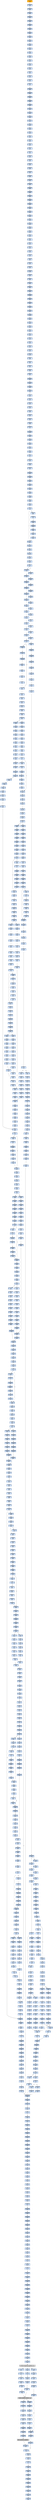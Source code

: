 strict digraph G {
	graph [bgcolor=transparent,
		name=G
	];
	node [color=lightsteelblue,
		fillcolor=lightsteelblue,
		shape=rectangle,
		style=filled
	];
	"0x00529dba"	[label="0x00529dba
pushl"];
	"0x00529dbb"	[label="0x00529dbb
movl"];
	"0x00529dba" -> "0x00529dbb"	[color="#000000"];
	"0x005fcd5d"	[label="0x005fcd5d
movw"];
	"0x005fcd61"	[label="0x005fcd61
shrl"];
	"0x005fcd5d" -> "0x005fcd61"	[color="#000000"];
	"0x005fc913"	[label="0x005fc913
ja"];
	"0x005fc915"	[label="0x005fc915
cmpl"];
	"0x005fc913" -> "0x005fc915"	[color="#000000",
		label=F];
	"0x005fc92b"	[label="0x005fc92b
movl"];
	"0x005fc913" -> "0x005fc92b"	[color="#000000",
		label=T];
	"0x005fcdf1"	[label="0x005fcdf1
movb"];
	"0x005fcdf5"	[label="0x005fcdf5
movb"];
	"0x005fcdf1" -> "0x005fcdf5"	[color="#000000"];
	"0x005fcafd"	[label="0x005fcafd
movl"];
	"0x005fcb01"	[label="0x005fcb01
movl"];
	"0x005fcafd" -> "0x005fcb01"	[color="#000000"];
	"0x005fcdbf"	[label="0x005fcdbf
movl"];
	"0x005fcdc3"	[label="0x005fcdc3
je"];
	"0x005fcdbf" -> "0x005fcdc3"	[color="#000000"];
	"0x005fc70d"	[label="0x005fc70d
movl"];
	"0x005fc711"	[label="0x005fc711
subl"];
	"0x005fc70d" -> "0x005fc711"	[color="#000000"];
	"0x005fcb91"	[label="0x005fcb91
sarl"];
	"0x005fcb94"	[label="0x005fcb94
leal"];
	"0x005fcb91" -> "0x005fcb94"	[color="#000000"];
	"0x005fcdfc"	[label="0x005fcdfc
decl"];
	"0x005fcdfd"	[label="0x005fcdfd
je"];
	"0x005fcdfc" -> "0x005fcdfd"	[color="#000000"];
	"0x005fcc36"	[label="0x005fcc36
incl"];
	"0x005fcc37"	[label="0x005fcc37
orl"];
	"0x005fcc36" -> "0x005fcc37"	[color="#000000"];
	"0x005fc90c"	[label="0x005fc90c
movw"];
	"0x005fc90c" -> "0x005fc913"	[color="#000000"];
	"0x005fc44d"	[label="0x005fc44d
movl"];
	"0x005fc455"	[label="0x005fc455
movl"];
	"0x005fc44d" -> "0x005fc455"	[color="#000000"];
	"0x005fc325"	[label="0x005fc325
pushl"];
	"0x005fc326"	[label="0x005fc326
lodsl"];
	"0x005fc325" -> "0x005fc326"	[color="#000000"];
	"0x005fc38c"	[label="0x005fc38c
subl"];
	"0x005fc38e"	[label="0x005fc38e
cmpl"];
	"0x005fc38c" -> "0x005fc38e"	[color="#000000"];
	"0x005fc3cc"	[label="0x005fc3cc
stosl"];
	"0x005fc3cd"	[label="0x005fc3cd
call"];
	"0x005fc3cc" -> "0x005fc3cd"	[color="#000000"];
	"0x005fcb5e"	[label="0x005fcb5e
je"];
	"0x005fcb64"	[label="0x005fcb64
shll"];
	"0x005fcb5e" -> "0x005fcb64"	[color="#000000",
		label=F];
	"0x00529e2d"	[label="0x00529e2d
stosl"];
	"0x00529e2e"	[label="0x00529e2e
popa"];
	"0x00529e2d" -> "0x00529e2e"	[color="#000000"];
	"0x005fc7c4"	[label="0x005fc7c4
shrw"];
	"0x005fc7c8"	[label="0x005fc7c8
movl"];
	"0x005fc7c4" -> "0x005fc7c8"	[color="#000000"];
	"0x005fcbad"	[label="0x005fcbad
movw"];
	"0x005fcbb0"	[label="0x005fcbb0
leal"];
	"0x005fcbad" -> "0x005fcbb0"	[color="#000000"];
	"0x005fc54a"	[label="0x005fc54a
movzbl"];
	"0x005fc54f"	[label="0x005fc54f
movw"];
	"0x005fc54a" -> "0x005fc54f"	[color="#000000"];
	"0x005fc61a"	[label="0x005fc61a
je"];
	"0x005fc63e"	[label="0x005fc63e
cmpl"];
	"0x005fc61a" -> "0x005fc63e"	[color="#000000",
		label=T];
	"0x005fc61c"	[label="0x005fc61c
jmp"];
	"0x005fc61a" -> "0x005fc61c"	[color="#000000",
		label=F];
	"0x005fc7be"	[label="0x005fc7be
subl"];
	"0x005fc7c0"	[label="0x005fc7c0
subl"];
	"0x005fc7be" -> "0x005fc7c0"	[color="#000000"];
	"0x005fcb3e"	[label="0x005fcb3e
movl"];
	"0x005fcb43"	[label="0x005fcb43
movl"];
	"0x005fcb3e" -> "0x005fcb43"	[color="#000000"];
	"0x005fc78d"	[label="0x005fc78d
movw"];
	"0x005fc794"	[label="0x005fc794
movl"];
	"0x005fc78d" -> "0x005fc794"	[color="#000000"];
	"0x00529df3"	[label="0x00529df3
je"];
	"0x00529dd6"	[label="0x00529dd6
lodsl"];
	"0x00529df3" -> "0x00529dd6"	[color="#000000",
		label=T];
	"0x005fcdf0"	[label="0x005fcdf0
incl"];
	"0x005fcdf0" -> "0x005fcdf1"	[color="#000000"];
	"0x00529dbd"	[label="0x00529dbd
call"];
	"0x00529dbb" -> "0x00529dbd"	[color="#000000"];
	"0x005fcc33"	[label="0x005fcc33
shll"];
	"0x005fcc33" -> "0x005fcc36"	[color="#000000"];
	"0x005fc31e"	[label="0x005fc31e
lodsw"];
	"0x005fc320"	[label="0x005fc320
shll"];
	"0x005fc31e" -> "0x005fc320"	[color="#000000"];
	"0x005fc7cf"	[label="0x005fc7cf
cmpl"];
	"0x005fc7d5"	[label="0x005fc7d5
movw"];
	"0x005fc7cf" -> "0x005fc7d5"	[color="#000000"];
	"0x005fca30"	[label="0x005fca30
cmpl"];
	"0x005fca36"	[label="0x005fca36
ja"];
	"0x005fca30" -> "0x005fca36"	[color="#000000"];
	"0x005fcb47"	[label="0x005fcb47
leal"];
	"0x005fcb43" -> "0x005fcb47"	[color="#000000"];
	"0x005fc7de"	[label="0x005fc7de
cmpl"];
	"0x005fc7e2"	[label="0x005fc7e2
je"];
	"0x005fc7de" -> "0x005fc7e2"	[color="#000000"];
	"0x00529e28"	[label="0x00529e28
movl"];
	"0x00529e28" -> "0x00529e2d"	[color="#000000"];
	"0x005fcb69"	[label="0x005fcb69
movzbl"];
	"0x005fcb64" -> "0x005fcb69"	[color="#000000"];
	"0x005fc416"	[label="0x005fc416
movl"];
	"0x005fc41a"	[label="0x005fc41a
movzbl"];
	"0x005fc416" -> "0x005fc41a"	[color="#000000"];
	"0x005fc6b5"	[label="0x005fc6b5
leal"];
	"0x005fc6b8"	[label="0x005fc6b8
shrw"];
	"0x005fc6b5" -> "0x005fc6b8"	[color="#000000"];
	"0x005fcad9"	[label="0x005fcad9
subl"];
	"0x005fcadb"	[label="0x005fcadb
shll"];
	"0x005fcad9" -> "0x005fcadb"	[color="#000000"];
	"0x005fc8fd"	[label="0x005fc8fd
movl"];
	"0x005fc901"	[label="0x005fc901
subw"];
	"0x005fc8fd" -> "0x005fc901"	[color="#000000"];
	"0x005fc327"	[label="0x005fc327
subl"];
	"0x005fc326" -> "0x005fc327"	[color="#000000"];
	"0x00529d8d"	[label="0x00529d8d
call"];
	"0x00529e38"	[label="0x00529e38
jmp"];
	"0x00529d8d" -> "0x00529e38"	[color="#000000"];
	"0x00529d61"	[label="0x00529d61
orb"];
	"0x00529d63"	[label="0x00529d63
jne"];
	"0x00529d61" -> "0x00529d63"	[color="#000000"];
	"0x005fca69"	[label="0x005fca69
subl"];
	"0x005fca6b"	[label="0x005fca6b
shll"];
	"0x005fca69" -> "0x005fca6b"	[color="#000000"];
	"0x005fc5b0"	[label="0x005fc5b0
andl"];
	"0x005fc5b6"	[label="0x005fc5b6
cmpl"];
	"0x005fc5b0" -> "0x005fc5b6"	[color="#000000"];
	"0x005fcc49"	[label="0x005fcc49
cmpl"];
	"0x005fcc4b"	[label="0x005fcc4b
jae"];
	"0x005fcc49" -> "0x005fcc4b"	[color="#000000"];
	"0x00529e13"	[label="0x00529e13
orb"];
	"0x00529e15"	[label="0x00529e15
jne"];
	"0x00529e13" -> "0x00529e15"	[color="#000000"];
	"0x005fc6ab"	[label="0x005fc6ab
jmp"];
	"0x005fc64c"	[label="0x005fc64c
cmpl"];
	"0x005fc6ab" -> "0x005fc64c"	[color="#000000"];
	"0x005fca42"	[label="0x005fca42
movzbl"];
	"0x005fca45"	[label="0x005fca45
shll"];
	"0x005fca42" -> "0x005fca45"	[color="#000000"];
	"0x005fc7c2"	[label="0x005fc7c2
movl"];
	"0x005fc7c2" -> "0x005fc7c4"	[color="#000000"];
	"0x005fcab1"	[label="0x005fcab1
movzbl"];
	"0x005fcab4"	[label="0x005fcab4
shll"];
	"0x005fcab1" -> "0x005fcab4"	[color="#000000"];
	"0x005fcce7"	[label="0x005fcce7
shll"];
	"0x005fccea"	[label="0x005fccea
incl"];
	"0x005fcce7" -> "0x005fccea"	[color="#000000"];
	"0x005fc6c5"	[label="0x005fc6c5
movl"];
	"0x005fc6c9"	[label="0x005fc6c9
movl"];
	"0x005fc6c5" -> "0x005fc6c9"	[color="#000000"];
	"0x005fc4d9"	[label="0x005fc4d9
movl"];
	"0x005fc4dd"	[label="0x005fc4dd
andl"];
	"0x005fc4d9" -> "0x005fc4dd"	[color="#000000"];
	"0x005fcccb"	[label="0x005fcccb
cmpl"];
	"0x005fccd3"	[label="0x005fccd3
ja"];
	"0x005fcccb" -> "0x005fccd3"	[color="#000000"];
	"0x005fca2c"	[label="0x005fca2c
movl"];
	"0x005fca2c" -> "0x005fca30"	[color="#000000"];
	"0x005fc517"	[label="0x005fc517
movl"];
	"0x005fc51b"	[label="0x005fc51b
movw"];
	"0x005fc517" -> "0x005fc51b"	[color="#000000"];
	"0x005fca73"	[label="0x005fca73
movl"];
	"0x005fca7b"	[label="0x005fca7b
leal"];
	"0x005fca73" -> "0x005fca7b"	[color="#000000"];
	"0x005fc421"	[label="0x005fc421
movl"];
	"0x005fc425"	[label="0x005fc425
movl"];
	"0x005fc421" -> "0x005fc425"	[color="#000000"];
	"0x005fcb6c"	[label="0x005fcb6c
shll"];
	"0x005fcb6f"	[label="0x005fcb6f
incl"];
	"0x005fcb6c" -> "0x005fcb6f"	[color="#000000"];
	"0x005fca5e"	[label="0x005fca5e
jae"];
	"0x005fca60"	[label="0x005fca60
movl"];
	"0x005fca5e" -> "0x005fca60"	[color="#000000",
		label=F];
	"0x005fca8f"	[label="0x005fca8f
subl"];
	"0x005fca5e" -> "0x005fca8f"	[color="#000000",
		label=T];
	"0x005fcdc5"	[label="0x005fcdc5
movl"];
	"0x005fcdc3" -> "0x005fcdc5"	[color="#000000",
		label=F];
	"0x005fce0e"	[label="0x005fce0e
movl"];
	"0x005fcdfd" -> "0x005fce0e"	[color="#000000",
		label=T];
	"0x005fcc40"	[label="0x005fcc40
shrl"];
	"0x005fcc43"	[label="0x005fcc43
movzwl"];
	"0x005fcc40" -> "0x005fcc43"	[color="#000000"];
	"0x005fc509"	[label="0x005fc509
shll"];
	"0x005fc50e"	[label="0x005fc50e
movzbl"];
	"0x005fc509" -> "0x005fc50e"	[color="#000000"];
	"0x005fc9ca"	[label="0x005fc9ca
leal"];
	"0x005fc9cd"	[label="0x005fc9cd
movw"];
	"0x005fc9ca" -> "0x005fc9cd"	[color="#000000"];
	"0x005fc7cc"	[label="0x005fc7cc
subw"];
	"0x005fc7c8" -> "0x005fc7cc"	[color="#000000"];
	"0x005fc449"	[label="0x005fc449
movl"];
	"0x005fc449" -> "0x005fc44d"	[color="#000000"];
	"0x005fc7f2"	[label="0x005fc7f2
orl"];
	"0x005fc7f4"	[label="0x005fc7f4
movl"];
	"0x005fc7f2" -> "0x005fc7f4"	[color="#000000"];
	"0x005fc5a5"	[label="0x005fc5a5
movl"];
	"0x005fc5a9"	[label="0x005fc5a9
leal"];
	"0x005fc5a5" -> "0x005fc5a9"	[color="#000000"];
	"0x005fcced"	[label="0x005fcced
shrl"];
	"0x005fccf1"	[label="0x005fccf1
addl"];
	"0x005fcced" -> "0x005fccf1"	[color="#000000"];
	"0x00529d7c"	[label="0x00529d7c
addl"];
	"0x00529d7f"	[label="0x00529d7f
call"];
	"0x00529d7c" -> "0x00529d7f"	[color="#000000"];
	"0x005fcd3f"	[label="0x005fcd3f
ja"];
	"0x005fcd41"	[label="0x005fcd41
cmpl"];
	"0x005fcd3f" -> "0x005fcd41"	[color="#000000",
		label=F];
	"0x005fcd59"	[label="0x005fcd59
movl"];
	"0x005fcd3f" -> "0x005fcd59"	[color="#000000",
		label=T];
	"0x005fc630"	[label="0x005fc630
cmpl"];
	"0x005fc635"	[label="0x005fc635
movw"];
	"0x005fc630" -> "0x005fc635"	[color="#000000"];
	"0x005fc6da"	[label="0x005fc6da
cmpl"];
	"0x005fc6df"	[label="0x005fc6df
movl"];
	"0x005fc6da" -> "0x005fc6df"	[color="#000000"];
	"0x00529d11"	[label="0x00529d11
pushl"];
	"0x00529d12"	[label="0x00529d12
je"];
	"0x00529d11" -> "0x00529d12"	[color="#000000"];
	"0x005fcbd8"	[label="0x005fcbd8
jg"];
	"0x005fcbd8" -> "0x005fcdc5"	[color="#000000",
		label=T];
	"0x005fcbde"	[label="0x005fcbde
addl"];
	"0x005fcbd8" -> "0x005fcbde"	[color="#000000",
		label=F];
	"0x005fc7b3"	[label="0x005fc7b3
movl"];
	"0x005fc7b7"	[label="0x005fc7b7
jmp"];
	"0x005fc7b3" -> "0x005fc7b7"	[color="#000000"];
	"0x005fc383"	[label="0x005fc383
subl"];
	"0x005fc385"	[label="0x005fc385
movl"];
	"0x005fc383" -> "0x005fc385"	[color="#000000"];
	"0x005fc542"	[label="0x005fc542
movl"];
	"0x005fc547"	[label="0x005fc547
leal"];
	"0x005fc542" -> "0x005fc547"	[color="#000000"];
	"0x005fc7f8"	[label="0x005fc7f8
movl"];
	"0x005fc7fa"	[label="0x005fc7fa
shrl"];
	"0x005fc7f8" -> "0x005fc7fa"	[color="#000000"];
	"0x005fc756"	[label="0x005fc756
shrl"];
	"0x005fc759"	[label="0x005fc759
movw"];
	"0x005fc756" -> "0x005fc759"	[color="#000000"];
	"0x005fc98a"	[label="0x005fc98a
cmpl"];
	"0x005fc98e"	[label="0x005fc98e
je"];
	"0x005fc98a" -> "0x005fc98e"	[color="#000000"];
	"0x005fc48f"	[label="0x005fc48f
movl"];
	"0x005fc496"	[label="0x005fc496
xorl"];
	"0x005fc48f" -> "0x005fc496"	[color="#000000"];
	"0x005fcb8a"	[label="0x005fcb8a
movl"];
	"0x005fcb8f"	[label="0x005fcb8f
subl"];
	"0x005fcb8a" -> "0x005fcb8f"	[color="#000000"];
	"0x005fc9ed"	[label="0x005fc9ed
movw"];
	"0x005fc9f4"	[label="0x005fc9f4
movl"];
	"0x005fc9ed" -> "0x005fc9f4"	[color="#000000"];
	"0x005fc3e1"	[label="0x005fc3e1
subl"];
	"0x005fc3e4"	[label="0x005fc3e4
movl"];
	"0x005fc3e1" -> "0x005fc3e4"	[color="#000000"];
	"0x005fce54"	[label="0x005fce54
movl"];
	"0x005fce5b"	[label="0x005fce5b
movl"];
	"0x005fce54" -> "0x005fce5b"	[color="#000000"];
	"0x005fc671"	[label="0x005fc671
shll"];
	"0x005fc676"	[label="0x005fc676
movzbl"];
	"0x005fc671" -> "0x005fc676"	[color="#000000"];
	"0x005fce60"	[label="0x005fce60
popl"];
	"0x005fce61"	[label="0x005fce61
popl"];
	"0x005fce60" -> "0x005fce61"	[color="#000000"];
	"0x005fc85d"	[label="0x005fc85d
shll"];
	"0x005fc860"	[label="0x005fc860
shll"];
	"0x005fc85d" -> "0x005fc860"	[color="#000000"];
	"0x005fca4e"	[label="0x005fca4e
movw"];
	"0x005fca51"	[label="0x005fca51
movl"];
	"0x005fca4e" -> "0x005fca51"	[color="#000000"];
	"0x005fc3d2"	[label="0x005fc3d2
popl"];
	"0x005fc3d3"	[label="0x005fc3d3
addl"];
	"0x005fc3d2" -> "0x005fc3d3"	[color="#000000"];
	"0x005fc415"	[label="0x005fc415
decl"];
	"0x005fc415" -> "0x005fc416"	[color="#000000"];
	"0x005fc610"	[label="0x005fc610
leal"];
	"0x005fc613"	[label="0x005fc613
movw"];
	"0x005fc610" -> "0x005fc613"	[color="#000000"];
	"0x005fcbd4"	[label="0x005fcbd4
movl"];
	"0x005fcbd4" -> "0x005fcbd8"	[color="#000000"];
	"0x005fcb30"	[label="0x005fcb30
addl"];
	"0x005fcb36"	[label="0x005fcb36
movl"];
	"0x005fcb30" -> "0x005fcb36"	[color="#000000"];
	"0x005fcc05"	[label="0x005fcc05
movl"];
	"0x005fcc09"	[label="0x005fcc09
movl"];
	"0x005fcc05" -> "0x005fcc09"	[color="#000000"];
	"0x005fcceb"	[label="0x005fcceb
orl"];
	"0x005fcceb" -> "0x005fcced"	[color="#000000"];
	"0x005fcc39"	[label="0x005fcc39
movl"];
	"0x005fcc37" -> "0x005fcc39"	[color="#000000"];
	"0x005fcd77"	[label="0x005fcd77
subl"];
	"0x005fcd79"	[label="0x005fcd79
sarl"];
	"0x005fcd77" -> "0x005fcd79"	[color="#000000"];
	"0x005fccf7"	[label="0x005fccf7
jb"];
	"0x005fcd00"	[label="0x005fcd00
decl"];
	"0x005fccf7" -> "0x005fcd00"	[color="#000000",
		label=T];
	"0x005fccf9"	[label="0x005fccf9
subl"];
	"0x005fccf7" -> "0x005fccf9"	[color="#000000",
		label=F];
	"0x005fc30b"	[label="0x005fc30b
call"];
	"0x005fc310"	[label="0x005fc310
popl"];
	"0x005fc30b" -> "0x005fc310"	[color="#000000"];
	"0x005fca56"	[label="0x005fca56
movzwl"];
	"0x005fca59"	[label="0x005fca59
imull"];
	"0x005fca56" -> "0x005fca59"	[color="#000000"];
	"0x005fc92f"	[label="0x005fc92f
movl"];
	"0x005fc931"	[label="0x005fc931
shrl"];
	"0x005fc92f" -> "0x005fc931"	[color="#000000"];
	"0x005fc411"	[label="0x005fc411
shll"];
	"0x005fc413"	[label="0x005fc413
movl"];
	"0x005fc411" -> "0x005fc413"	[color="#000000"];
	"0x005fc7fd"	[label="0x005fc7fd
movw"];
	"0x005fc804"	[label="0x005fc804
movzwl"];
	"0x005fc7fd" -> "0x005fc804"	[color="#000000"];
	"0x005fcdac"	[label="0x005fcdac
shll"];
	"0x005fcdb0"	[label="0x005fcdb0
decl"];
	"0x005fcdac" -> "0x005fcdb0"	[color="#000000"];
	"0x005fc690"	[label="0x005fc690
cmpl"];
	"0x005fc692"	[label="0x005fc692
jae"];
	"0x005fc690" -> "0x005fc692"	[color="#000000"];
	"0x005fc76a"	[label="0x005fc76a
movl"];
	"0x005fc76c"	[label="0x005fc76c
movl"];
	"0x005fc76a" -> "0x005fc76c"	[color="#000000"];
	"0x005fc87c"	[label="0x005fc87c
subl"];
	"0x005fc880"	[label="0x005fc880
sarl"];
	"0x005fc87c" -> "0x005fc880"	[color="#000000"];
	"0x005fc471"	[label="0x005fc471
addl"];
	"0x005fc473"	[label="0x005fc473
shll"];
	"0x005fc471" -> "0x005fc473"	[color="#000000"];
	"0x005fc4f2"	[label="0x005fc4f2
cmpl"];
	"0x005fc4fa"	[label="0x005fc4fa
leal"];
	"0x005fc4f2" -> "0x005fc4fa"	[color="#000000"];
	"0x005fc819"	[label="0x005fc819
subl"];
	"0x005fc81b"	[label="0x005fc81b
movl"];
	"0x005fc819" -> "0x005fc81b"	[color="#000000"];
	"0x005fcd9c"	[label="0x005fcd9c
movw"];
	"0x005fcda0"	[label="0x005fcda0
movl"];
	"0x005fcd9c" -> "0x005fcda0"	[color="#000000"];
	"0x00529e1e"	[label="0x00529e1e
popl"];
	"0x00529e1f"	[label="0x00529e1f
addl"];
	"0x00529e1e" -> "0x00529e1f"	[color="#000000"];
	"0x005fc854"	[label="0x005fc854
je"];
	"0x005fc85a"	[label="0x005fc85a
movzbl"];
	"0x005fc854" -> "0x005fc85a"	[color="#000000",
		label=F];
	"0x005fcbe3"	[label="0x005fcbe3
cmpl"];
	"0x005fcbe6"	[label="0x005fcbe6
movl"];
	"0x005fcbe3" -> "0x005fcbe6"	[color="#000000"];
	"0x005fc58e"	[label="0x005fc58e
subl"];
	"0x005fc592"	[label="0x005fc592
movl"];
	"0x005fc58e" -> "0x005fc592"	[color="#000000"];
	"0x00529dd7"	[label="0x00529dd7
cmpl"];
	"0x00529dda"	[label="0x00529dda
je"];
	"0x00529dd7" -> "0x00529dda"	[color="#000000"];
	"0x005fc553"	[label="0x005fc553
movl"];
	"0x005fc557"	[label="0x005fc557
andl"];
	"0x005fc553" -> "0x005fc557"	[color="#000000"];
	"0x005fc52a"	[label="0x005fc52a
jae"];
	"0x005fc52a" -> "0x005fc70d"	[color="#000000",
		label=T];
	"0x005fc530"	[label="0x005fc530
movl"];
	"0x005fc52a" -> "0x005fc530"	[color="#000000",
		label=F];
	"0x005fc330"	[label="0x005fc330
movb"];
	"0x005fc334"	[label="0x005fc334
movb"];
	"0x005fc330" -> "0x005fc334"	[color="#000000"];
	"0x005fc7dc"	[label="0x005fc7dc
ja"];
	"0x005fc7d5" -> "0x005fc7dc"	[color="#000000"];
	"0x005fc9b8"	[label="0x005fc9b8
jae"];
	"0x005fc9ba"	[label="0x005fc9ba
movl"];
	"0x005fc9b8" -> "0x005fc9ba"	[color="#000000",
		label=F];
	"0x005fc9da"	[label="0x005fc9da
movl"];
	"0x005fc9b8" -> "0x005fc9da"	[color="#000000",
		label=T];
	"0x00529d72"	[label="0x00529d72
addl"];
	"0x00529d74"	[label="0x00529d74
subl"];
	"0x00529d72" -> "0x00529d74"	[color="#000000"];
	"0x005fcc3d"	[label="0x005fcc3d
movw"];
	"0x005fcc3d" -> "0x005fcc40"	[color="#000000"];
	"0x005fc62d"	[label="0x005fc62d
subw"];
	"0x005fc62d" -> "0x005fc630"	[color="#000000"];
	"0x005fcdf7"	[label="0x005fcdf7
incl"];
	"0x005fcdf8"	[label="0x005fcdf8
incl"];
	"0x005fcdf7" -> "0x005fcdf8"	[color="#000000"];
	"0x005fc9d4"	[label="0x005fc9d4
movl"];
	"0x005fc9d8"	[label="0x005fc9d8
jmp"];
	"0x005fc9d4" -> "0x005fc9d8"	[color="#000000"];
	"0x005fc4a9"	[label="0x005fc4a9
movl"];
	"0x005fc4ad"	[label="0x005fc4ad
xorl"];
	"0x005fc4a9" -> "0x005fc4ad"	[color="#000000"];
	"0x005fcb7f"	[label="0x005fcb7f
imull"];
	"0x005fcb82"	[label="0x005fcb82
cmpl"];
	"0x005fcb7f" -> "0x005fcb82"	[color="#000000"];
	"0x005fcc2b"	[label="0x005fcc2b
shll"];
	"0x005fcc30"	[label="0x005fcc30
movzbl"];
	"0x005fcc2b" -> "0x005fcc30"	[color="#000000"];
	"0x005fcd01"	[label="0x005fcd01
jne"];
	"0x005fcd03"	[label="0x005fcd03
movl"];
	"0x005fcd01" -> "0x005fcd03"	[color="#000000",
		label=F];
	"0x005fc99d"	[label="0x005fc99d
incl"];
	"0x005fc99e"	[label="0x005fc99e
orl"];
	"0x005fc99d" -> "0x005fc99e"	[color="#000000"];
	"0x005fcbe8"	[label="0x005fcbe8
jle"];
	"0x005fcbe6" -> "0x005fcbe8"	[color="#000000"];
	"0x005fcac3"	[label="0x005fcac3
shrl"];
	"0x005fcac6"	[label="0x005fcac6
movzwl"];
	"0x005fcac3" -> "0x005fcac6"	[color="#000000"];
	"0x005fcaba"	[label="0x005fcaba
incl"];
	"0x005fcabb"	[label="0x005fcabb
orl"];
	"0x005fcaba" -> "0x005fcabb"	[color="#000000"];
	"0x005fca93"	[label="0x005fca93
movl"];
	"0x005fca95"	[label="0x005fca95
shrw"];
	"0x005fca93" -> "0x005fca95"	[color="#000000"];
	"0x00529d0f"	[label="0x00529d0f
orl"];
	"0x00529d0f" -> "0x00529d11"	[color="#000000"];
	"0x005fcc6b"	[label="0x005fcc6b
movl"];
	"0x005fcc6d"	[label="0x005fcc6d
shrw"];
	"0x005fcc6b" -> "0x005fcc6d"	[color="#000000"];
	"0x005fc84b"	[label="0x005fc84b
leal"];
	"0x005fc84e"	[label="0x005fc84e
ja"];
	"0x005fc84b" -> "0x005fc84e"	[color="#000000"];
	"0x005fcd7f"	[label="0x005fcd7f
movw"];
	"0x005fcd83"	[label="0x005fcd83
movl"];
	"0x005fcd7f" -> "0x005fcd83"	[color="#000000"];
	"0x005fc864"	[label="0x005fc864
orl"];
	"0x005fc866"	[label="0x005fc866
movw"];
	"0x005fc864" -> "0x005fc866"	[color="#000000"];
	"0x005fcaa7"	[label="0x005fcaa7
cmpl"];
	"0x005fcaab"	[label="0x005fcaab
je"];
	"0x005fcaa7" -> "0x005fcaab"	[color="#000000"];
	"0x005fca9c"	[label="0x005fca9c
cmpl"];
	"0x005fcaa2"	[label="0x005fcaa2
movw"];
	"0x005fca9c" -> "0x005fcaa2"	[color="#000000"];
	"0x005fca16"	[label="0x005fca16
cmpl"];
	"0x005fca1b"	[label="0x005fca1b
movl"];
	"0x005fca16" -> "0x005fca1b"	[color="#000000"];
	"0x005fc7e8"	[label="0x005fc7e8
movzbl"];
	"0x005fc7e2" -> "0x005fc7e8"	[color="#000000",
		label=F];
	"0x005fcd45"	[label="0x005fcd45
je"];
	"0x005fcd4b"	[label="0x005fcd4b
shll"];
	"0x005fcd45" -> "0x005fcd4b"	[color="#000000",
		label=F];
	"0x005fca36" -> "0x005fca4e"	[color="#000000",
		label=T];
	"0x005fca38"	[label="0x005fca38
cmpl"];
	"0x005fca36" -> "0x005fca38"	[color="#000000",
		label=F];
	"0x00529de6"	[label="0x00529de6
lodsb"];
	"0x00529de7"	[label="0x00529de7
orb"];
	"0x00529de6" -> "0x00529de7"	[color="#000000"];
	"0x005fc82f"	[label="0x005fc82f
movw"];
	"0x005fc836"	[label="0x005fc836
movl"];
	"0x005fc82f" -> "0x005fc836"	[color="#000000"];
	"0x005fcc96"	[label="0x005fcc96
movl"];
	"0x005fcc98"	[label="0x005fcc98
sarl"];
	"0x005fcc96" -> "0x005fcc98"	[color="#000000"];
	"0x005fc8c3"	[label="0x005fc8c3
subl"];
	"0x005fc8c7"	[label="0x005fc8c7
movb"];
	"0x005fc8c3" -> "0x005fc8c7"	[color="#000000"];
	"0x005fc599"	[label="0x005fc599
movzbl"];
	"0x005fc592" -> "0x005fc599"	[color="#000000"];
	"0x005fc31c"	[label="0x005fc31c
movl"];
	"0x005fc31c" -> "0x005fc31e"	[color="#000000"];
	"0x005fc963"	[label="0x005fc963
jmp"];
	"0x005fca08"	[label="0x005fca08
movl"];
	"0x005fc963" -> "0x005fca08"	[color="#000000"];
	"0x005fcdd6"	[label="0x005fcdd6
movl"];
	"0x005fcddd"	[label="0x005fcddd
movl"];
	"0x005fcdd6" -> "0x005fcddd"	[color="#000000"];
	"0x005fc339"	[label="0x005fc339
subl"];
	"0x005fc33b"	[label="0x005fc33b
lodsb"];
	"0x005fc339" -> "0x005fc33b"	[color="#000000"];
	"0x005fcdbe"	[label="0x005fcdbe
incl"];
	"0x005fcdbe" -> "0x005fcdbf"	[color="#000000"];
	"0x005fc475"	[label="0x005fc475
leal"];
	"0x005fc473" -> "0x005fc475"	[color="#000000"];
	"0x005fc83a"	[label="0x005fc83a
movl"];
	"0x005fc83e"	[label="0x005fc83e
shll"];
	"0x005fc83a" -> "0x005fc83e"	[color="#000000"];
	"0x005fc667"	[label="0x005fc667
cmpl"];
	"0x005fc66b"	[label="0x005fc66b
je"];
	"0x005fc667" -> "0x005fc66b"	[color="#000000"];
	"0x005fc9f8"	[label="0x005fc9f8
movl"];
	"0x005fc9f4" -> "0x005fc9f8"	[color="#000000"];
	"0x005fc941"	[label="0x005fc941
cmpl"];
	"0x005fc943"	[label="0x005fc943
jae"];
	"0x005fc941" -> "0x005fc943"	[color="#000000"];
	"0x005fc66b" -> "0x005fc671"	[color="#000000",
		label=F];
	"0x005fc36b"	[label="0x005fc36b
shll"];
	"0x005fc36e"	[label="0x005fc36e
pushl"];
	"0x005fc36b" -> "0x005fc36e"	[color="#000000"];
	"0x005fc363"	[label="0x005fc363
pushl"];
	"0x005fc364"	[label="0x005fc364
pushl"];
	"0x005fc363" -> "0x005fc364"	[color="#000000"];
	"0x005fc43e"	[label="0x005fc43e
movl"];
	"0x005fc444"	[label="0x005fc444
movl"];
	"0x005fc43e" -> "0x005fc444"	[color="#000000"];
	"0x005fc719"	[label="0x005fc719
movl"];
	"0x005fc71b"	[label="0x005fc71b
shrw"];
	"0x005fc719" -> "0x005fc71b"	[color="#000000"];
	"0x005fca00"	[label="0x005fca00
movl"];
	"0x005fca04"	[label="0x005fca04
movl"];
	"0x005fca00" -> "0x005fca04"	[color="#000000"];
	"0x00529df1"	[label="0x00529df1
orb"];
	"0x00529df1" -> "0x00529df3"	[color="#000000"];
	"0x005fcc61"	[label="0x005fcc61
movl"];
	"0x005fcc63"	[label="0x005fcc63
jmp"];
	"0x005fcc61" -> "0x005fcc63"	[color="#000000"];
	"0x005fcc56"	[label="0x005fcc56
subl"];
	"0x005fcc58"	[label="0x005fcc58
sarl"];
	"0x005fcc56" -> "0x005fcc58"	[color="#000000"];
	"0x005fc374"	[label="0x005fc374
pushl"];
	"0x005fc375"	[label="0x005fc375
addl"];
	"0x005fc374" -> "0x005fc375"	[color="#000000"];
	"0x005fc5d5"	[label="0x005fc5d5
shll"];
	"0x005fc5da"	[label="0x005fc5da
movzbl"];
	"0x005fc5d5" -> "0x005fc5da"	[color="#000000"];
	"0x005fce5d"	[label="0x005fce5d
addl"];
	"0x005fce5d" -> "0x005fce60"	[color="#000000"];
	"0x005fcd1a"	[label="0x005fcd1a
movl"];
	"0x005fcd1e"	[label="0x005fcd1e
movl"];
	"0x005fcd1a" -> "0x005fcd1e"	[color="#000000"];
	"0x005fc7b0"	[label="0x005fc7b0
leal"];
	"0x005fc7b0" -> "0x005fc7b3"	[color="#000000"];
	"0x005fc7bc"	[label="0x005fc7bc
movl"];
	"0x005fc7bc" -> "0x005fc7be"	[color="#000000"];
	"0x005fc8e9"	[label="0x005fc8e9
movw"];
	"0x005fc8f0"	[label="0x005fc8f0
jmp"];
	"0x005fc8e9" -> "0x005fc8f0"	[color="#000000"];
	"0x005fc9a4"	[label="0x005fc9a4
movl"];
	"0x005fc9a6"	[label="0x005fc9a6
shrl"];
	"0x005fc9a4" -> "0x005fc9a6"	[color="#000000"];
	"0x005fca4c"	[label="0x005fca4c
orl"];
	"0x005fca4c" -> "0x005fca4e"	[color="#000000"];
	"0x005fcd87"	[label="0x005fcd87
jmp"];
	"0x005fcd83" -> "0x005fcd87"	[color="#000000"];
	VIRTUALPROTECT_KERNEL32	[color=lightgrey,
		fillcolor=lightgrey,
		label="VIRTUALPROTECT_KERNEL32
VIRTUALPROTECT-KERNEL32"];
	"0x00529dbd" -> VIRTUALPROTECT_KERNEL32	[color="#000000"];
	"0x005fce19"	[label="0x005fce19
jb"];
	"0x005fce1f"	[label="0x005fce1f
cmpl"];
	"0x005fce19" -> "0x005fce1f"	[color="#000000",
		label=F];
	"0x005fc722"	[label="0x005fc722
cmpl"];
	"0x005fc728"	[label="0x005fc728
movw"];
	"0x005fc722" -> "0x005fc728"	[color="#000000"];
	"0x005fcde3"	[label="0x005fcde3
addl"];
	"0x005fcdea"	[label="0x005fcdea
leal"];
	"0x005fcde3" -> "0x005fcdea"	[color="#000000"];
	"0x005fca64"	[label="0x005fca64
movl"];
	"0x005fca60" -> "0x005fca64"	[color="#000000"];
	"0x005fc968"	[label="0x005fc968
movl"];
	"0x005fc96a"	[label="0x005fc96a
subl"];
	"0x005fc968" -> "0x005fc96a"	[color="#000000"];
	"0x00529e2f"	[label="0x00529e2f
jmp"];
	"0x00529e2e" -> "0x00529e2f"	[color="#000000"];
	"0x005fc580"	[label="0x005fc580
movl"];
	"0x005fc584"	[label="0x005fc584
jle"];
	"0x005fc580" -> "0x005fc584"	[color="#000000"];
	"0x005fcd35"	[label="0x005fcd35
addl"];
	"0x005fcd37"	[label="0x005fcd37
cmpl"];
	"0x005fcd35" -> "0x005fcd37"	[color="#000000"];
	"0x005fc390"	[label="0x005fc390
jae"];
	"0x005fc3b8"	[label="0x005fc3b8
call"];
	"0x005fc390" -> "0x005fc3b8"	[color="#000000",
		label=T];
	"0x005fc654"	[label="0x005fc654
leal"];
	"0x005fc584" -> "0x005fc654"	[color="#000000",
		label=T];
	"0x005fc58a"	[label="0x005fc58a
movl"];
	"0x005fc584" -> "0x005fc58a"	[color="#000000",
		label=F];
	"0x005fcd0a"	[label="0x005fcd0a
movl"];
	"0x005fcd0d"	[label="0x005fcd0d
addl"];
	"0x005fcd0a" -> "0x005fcd0d"	[color="#000000"];
	"0x005fc55f"	[label="0x005fc55f
shll"];
	"0x005fc561"	[label="0x005fc561
movl"];
	"0x005fc55f" -> "0x005fc561"	[color="#000000"];
	"0x005fc53f"	[label="0x005fc53f
sarl"];
	"0x005fc53f" -> "0x005fc542"	[color="#000000"];
	"0x005fcdc9"	[label="0x005fcdc9
movl"];
	"0x005fcdcd"	[label="0x005fcdcd
addl"];
	"0x005fcdc9" -> "0x005fcdcd"	[color="#000000"];
	"0x004dc821"	[label="0x004dc821
pushl"];
	"0x004dc822"	[label="0x004dc822
call"];
	"0x004dc821" -> "0x004dc822"	[color="#000000"];
	"0x005fc8d2"	[label="0x005fc8d2
incl"];
	"0x005fc8d3"	[label="0x005fc8d3
movl"];
	"0x005fc8d2" -> "0x005fc8d3"	[color="#000000"];
	"0x005fc94c"	[label="0x005fc94c
subl"];
	"0x005fc94e"	[label="0x005fc94e
movl"];
	"0x005fc94c" -> "0x005fc94e"	[color="#000000"];
	"0x005fc74a"	[label="0x005fc74a
shll"];
	"0x005fc74d"	[label="0x005fc74d
incl"];
	"0x005fc74a" -> "0x005fc74d"	[color="#000000"];
	"0x005fc9e6"	[label="0x005fc9e6
subw"];
	"0x005fc9e9"	[label="0x005fc9e9
movl"];
	"0x005fc9e6" -> "0x005fc9e9"	[color="#000000"];
	"0x005fc9e0"	[label="0x005fc9e0
movl"];
	"0x005fc9e2"	[label="0x005fc9e2
shrw"];
	"0x005fc9e0" -> "0x005fc9e2"	[color="#000000"];
	"0x005fc361"	[label="0x005fc361
subl"];
	"0x005fc361" -> "0x005fc363"	[color="#000000"];
	"0x005fcdc5" -> "0x005fcdc9"	[color="#000000"];
	"0x005fc5be"	[label="0x005fc5be
leal"];
	"0x005fc5b6" -> "0x005fc5be"	[color="#000000"];
	"0x005fc485"	[label="0x005fc485
movw"];
	"0x005fc48a"	[label="0x005fc48a
addl"];
	"0x005fc485" -> "0x005fc48a"	[color="#000000"];
	"0x005fc708"	[label="0x005fc708
jmp"];
	"0x005fc708" -> "0x005fce0e"	[color="#000000"];
	"0x00529d54"	[label="0x00529d54
movl"];
	"0x00529d56"	[label="0x00529d56
addl"];
	"0x00529d54" -> "0x00529d56"	[color="#000000"];
	"0x005fce27"	[label="0x005fce27
ja"];
	"0x005fce3e"	[label="0x005fce3e
subl"];
	"0x005fce27" -> "0x005fce3e"	[color="#000000",
		label=T];
	"0x005fc355"	[label="0x005fc355
popl"];
	"0x005fc356"	[label="0x005fc356
popl"];
	"0x005fc355" -> "0x005fc356"	[color="#000000"];
	"0x005fc33c"	[label="0x005fc33c
movl"];
	"0x005fc33e"	[label="0x005fc33e
andb"];
	"0x005fc33c" -> "0x005fc33e"	[color="#000000"];
	"0x005fcd8d"	[label="0x005fcd8d
subl"];
	"0x005fcd8f"	[label="0x005fcd8f
movl"];
	"0x005fcd8d" -> "0x005fcd8f"	[color="#000000"];
	"0x00529e12"	[label="0x00529e12
lodsb"];
	"0x00529e12" -> "0x00529e13"	[color="#000000"];
	"0x005fc3ff"	[label="0x005fc3ff
leal"];
	"0x005fc402"	[label="0x005fc402
movl"];
	"0x005fc3ff" -> "0x005fc402"	[color="#000000"];
	"0x005fc348"	[label="0x005fc348
lodsb"];
	"0x005fc349"	[label="0x005fc349
orl"];
	"0x005fc348" -> "0x005fc349"	[color="#000000"];
	"0x005fc3f3"	[label="0x005fc3f3
movb"];
	"0x005fc3f8"	[label="0x005fc3f8
movl"];
	"0x005fc3f3" -> "0x005fc3f8"	[color="#000000"];
	"0x005fc343"	[label="0x005fc343
shll"];
	"0x005fc346"	[label="0x005fc346
movb"];
	"0x005fc343" -> "0x005fc346"	[color="#000000"];
	"0x005fc311"	[label="0x005fc311
addl"];
	"0x005fc316"	[label="0x005fc316
movl"];
	"0x005fc311" -> "0x005fc316"	[color="#000000"];
	"0x005fc952"	[label="0x005fc952
sarl"];
	"0x005fc94e" -> "0x005fc952"	[color="#000000"];
	"0x005fc8f5"	[label="0x005fc8f5
movl"];
	"0x005fc8f7"	[label="0x005fc8f7
subl"];
	"0x005fc8f5" -> "0x005fc8f7"	[color="#000000"];
	"0x005fcb19"	[label="0x005fcb19
movl"];
	"0x005fcb21"	[label="0x005fcb21
subw"];
	"0x005fcb19" -> "0x005fcb21"	[color="#000000"];
	"0x005fc683"	[label="0x005fc683
movw"];
	"0x005fc687"	[label="0x005fc687
shrl"];
	"0x005fc683" -> "0x005fc687"	[color="#000000"];
	"0x005fcc5b"	[label="0x005fcc5b
leal"];
	"0x005fcc5e"	[label="0x005fcc5e
movw"];
	"0x005fcc5b" -> "0x005fcc5e"	[color="#000000"];
	"0x005fc5cf"	[label="0x005fc5cf
je"];
	"0x005fc5cf" -> "0x005fc5d5"	[color="#000000",
		label=F];
	"0x005fc3de"	[label="0x005fc3de
pushl"];
	"0x005fc3df"	[label="0x005fc3df
pushl"];
	"0x005fc3de" -> "0x005fc3df"	[color="#000000"];
	"0x005fccd9"	[label="0x005fccd9
je"];
	"0x005fccdf"	[label="0x005fccdf
shll"];
	"0x005fccd9" -> "0x005fccdf"	[color="#000000",
		label=F];
	"0x005fcc94"	[label="0x005fcc94
movl"];
	"0x005fcc94" -> "0x005fcc96"	[color="#000000"];
	"0x005fcda4"	[label="0x005fcda4
incl"];
	"0x005fcda0" -> "0x005fcda4"	[color="#000000"];
	"0x00529d58"	[label="0x00529d58
addl"];
	"0x00529d5b"	[label="0x00529d5b
addl"];
	"0x00529d58" -> "0x00529d5b"	[color="#000000"];
	"0x005fc71f"	[label="0x005fc71f
subw"];
	"0x005fc71f" -> "0x005fc722"	[color="#000000"];
	"0x005fc644"	[label="0x005fc644
jle"];
	"0x005fc64a"	[label="0x005fc64a
jmp"];
	"0x005fc644" -> "0x005fc64a"	[color="#000000",
		label=F];
	"0x005fca5c"	[label="0x005fca5c
cmpl"];
	"0x005fca59" -> "0x005fca5c"	[color="#000000"];
	"0x005fc613" -> "0x005fc61a"	[color="#000000"];
	"0x005fcbf3"	[label="0x005fcbf3
shll"];
	"0x005fcbf6"	[label="0x005fcbf6
movl"];
	"0x005fcbf3" -> "0x005fcbf6"	[color="#000000"];
	"0x005fcd07"	[label="0x005fcd07
shll"];
	"0x005fcd03" -> "0x005fcd07"	[color="#000000"];
	"0x005fc4b3"	[label="0x005fc4b3
je"];
	"0x005fc4b9"	[label="0x005fc4b9
movzbl"];
	"0x005fc4b3" -> "0x005fc4b9"	[color="#000000",
		label=F];
	"0x005fc72c"	[label="0x005fc72c
movl"];
	"0x005fc730"	[label="0x005fc730
leal"];
	"0x005fc72c" -> "0x005fc730"	[color="#000000"];
	"0x005fccf3"	[label="0x005fccf3
cmpl"];
	"0x005fccf3" -> "0x005fccf7"	[color="#000000"];
	"0x005fcd57"	[label="0x005fcd57
orl"];
	"0x005fcd57" -> "0x005fcd59"	[color="#000000"];
	"0x005fcce4"	[label="0x005fcce4
movzbl"];
	"0x005fccdf" -> "0x005fcce4"	[color="#000000"];
	"0x005fcc46"	[label="0x005fcc46
imull"];
	"0x005fcc46" -> "0x005fcc49"	[color="#000000"];
	"0x005fca64" -> "0x005fca69"	[color="#000000"];
	"0x005fc5cb"	[label="0x005fc5cb
cmpl"];
	"0x005fc5cb" -> "0x005fc5cf"	[color="#000000"];
	"0x00529e0d"	[label="0x00529e0d
xorb"];
	"0x00529e0f"	[label="0x00529e0f
movb"];
	"0x00529e0d" -> "0x00529e0f"	[color="#000000"];
	"0x005fc3f8" -> "0x005fc3ff"	[color="#000000"];
	"0x00529db0"	[label="0x00529db0
orl"];
	"0x00529db2"	[label="0x00529db2
je"];
	"0x00529db0" -> "0x00529db2"	[color="#000000"];
	"0x005fc728" -> "0x005fc72c"	[color="#000000"];
	"0x005fcd12"	[label="0x005fcd12
movl"];
	"0x005fcd0d" -> "0x005fcd12"	[color="#000000"];
	"0x005fc872"	[label="0x005fc872
movzwl"];
	"0x005fc875"	[label="0x005fc875
imull"];
	"0x005fc872" -> "0x005fc875"	[color="#000000"];
	"0x005fc3e0"	[label="0x005fc3e0
pushl"];
	"0x005fc3e0" -> "0x005fc3e1"	[color="#000000"];
	"0x005fc8b4"	[label="0x005fc8b4
setg"];
	"0x005fc8b7"	[label="0x005fc8b7
leal"];
	"0x005fc8b4" -> "0x005fc8b7"	[color="#000000"];
	"0x005fc6f9"	[label="0x005fc6f9
subl"];
	"0x005fc6fe"	[label="0x005fc6fe
jmp"];
	"0x005fc6f9" -> "0x005fc6fe"	[color="#000000"];
	"0x005fcb72"	[label="0x005fcb72
movl"];
	"0x005fcb76"	[label="0x005fcb76
movw"];
	"0x005fcb72" -> "0x005fcb76"	[color="#000000"];
	"0x005fc59d"	[label="0x005fc59d
movl"];
	"0x005fc599" -> "0x005fc59d"	[color="#000000"];
	"0x005fce52"	[label="0x005fce52
movl"];
	"0x005fce52" -> "0x005fce54"	[color="#000000"];
	"0x005fc46d"	[label="0x005fc46d
movzbl"];
	"0x005fc46d" -> "0x005fc471"	[color="#000000"];
	"0x005fc73e"	[label="0x005fc73e
je"];
	"0x005fc744"	[label="0x005fc744
movzbl"];
	"0x005fc73e" -> "0x005fc744"	[color="#000000",
		label=F];
	"0x005fc8bb"	[label="0x005fc8bb
movl"];
	"0x005fc8b7" -> "0x005fc8bb"	[color="#000000"];
	"0x005fc5c2"	[label="0x005fc5c2
movl"];
	"0x005fc5c6"	[label="0x005fc5c6
leal"];
	"0x005fc5c2" -> "0x005fc5c6"	[color="#000000"];
	"0x005fc82b"	[label="0x005fc82b
movl"];
	"0x005fc82b" -> "0x005fc82f"	[color="#000000"];
	"0x005fc9de"	[label="0x005fc9de
subl"];
	"0x005fc9de" -> "0x005fc9e0"	[color="#000000"];
	"0x005fcd2b"	[label="0x005fcd2b
movl"];
	"0x005fcd2f"	[label="0x005fcd2f
addl"];
	"0x005fcd2b" -> "0x005fcd2f"	[color="#000000"];
	"0x005fcdd0"	[label="0x005fcdd0
cmpl"];
	"0x005fcdcd" -> "0x005fcdd0"	[color="#000000"];
	"0x005fc31a"	[label="0x005fc31a
subl"];
	"0x005fc31a" -> "0x005fc31c"	[color="#000000"];
	"0x005fcc71"	[label="0x005fcc71
subw"];
	"0x005fcc74"	[label="0x005fcc74
leal"];
	"0x005fcc71" -> "0x005fcc74"	[color="#000000"];
	"0x005fc32f"	[label="0x005fc32f
decl"];
	"0x005fc32f" -> "0x005fc330"	[color="#000000"];
	"0x005fcc11"	[label="0x005fcc11
movl"];
	"0x005fcc15"	[label="0x005fcc15
addl"];
	"0x005fcc11" -> "0x005fcc15"	[color="#000000"];
	"0x005fc5c9"	[label="0x005fc5c9
ja"];
	"0x005fc5c6" -> "0x005fc5c9"	[color="#000000"];
	"0x005fc5e1"	[label="0x005fc5e1
orl"];
	"0x005fc5e3"	[label="0x005fc5e3
movl"];
	"0x005fc5e1" -> "0x005fc5e3"	[color="#000000"];
	"0x005fca91"	[label="0x005fca91
subl"];
	"0x005fca91" -> "0x005fca93"	[color="#000000"];
	"0x005fc760"	[label="0x005fc760
movzwl"];
	"0x005fc763"	[label="0x005fc763
imull"];
	"0x005fc760" -> "0x005fc763"	[color="#000000"];
	"0x005fc368"	[label="0x005fc368
movw"];
	"0x005fc368" -> "0x005fc36b"	[color="#000000"];
	"0x005fcd31"	[label="0x005fcd31
movl"];
	"0x005fcd2f" -> "0x005fcd31"	[color="#000000"];
	"0x005fc807"	[label="0x005fc807
imull"];
	"0x005fc804" -> "0x005fc807"	[color="#000000"];
	"0x005fc4e1"	[label="0x005fc4e1
movl"];
	"0x005fc4e5"	[label="0x005fc4e5
movl"];
	"0x005fc4e1" -> "0x005fc4e5"	[color="#000000"];
	"0x00529d56" -> "0x00529d58"	[color="#000000"];
	"0x005fc929"	[label="0x005fc929
orl"];
	"0x005fc929" -> "0x005fc92b"	[color="#000000"];
	"0x005fc30a"	[color=lightgrey,
		fillcolor=orange,
		label="0x005fc30a
pusha"];
	"0x005fc30a" -> "0x005fc30b"	[color="#000000"];
	"0x005fcd7c"	[label="0x005fcd7c
leal"];
	"0x005fcd7c" -> "0x005fcd7f"	[color="#000000"];
	"0x005fc955"	[label="0x005fc955
leal"];
	"0x005fc958"	[label="0x005fc958
movw"];
	"0x005fc955" -> "0x005fc958"	[color="#000000"];
	"0x005fc54f" -> "0x005fc553"	[color="#000000"];
	"0x005fc91f"	[label="0x005fc91f
movzbl"];
	"0x005fc922"	[label="0x005fc922
shll"];
	"0x005fc91f" -> "0x005fc922"	[color="#000000"];
	"0x005fce62"	[label="0x005fce62
popl"];
	"0x005fce63"	[label="0x005fce63
popl"];
	"0x005fce62" -> "0x005fce63"	[color="#000000"];
	"0x005fc5ff"	[label="0x005fc5ff
movl"];
	"0x005fc604"	[label="0x005fc604
subl"];
	"0x005fc5ff" -> "0x005fc604"	[color="#000000"];
	"0x005fcba2"	[label="0x005fcba2
subl"];
	"0x005fcba4"	[label="0x005fcba4
movl"];
	"0x005fcba2" -> "0x005fcba4"	[color="#000000"];
	"0x005fc89c"	[label="0x005fc89c
je"];
	"0x005fc8a2"	[label="0x005fc8a2
xorl"];
	"0x005fc89c" -> "0x005fc8a2"	[color="#000000",
		label=F];
	"0x005fcbc2"	[label="0x005fcbc2
movl"];
	"0x005fcbc7"	[label="0x005fcbc7
shll"];
	"0x005fcbc2" -> "0x005fcbc7"	[color="#000000"];
	"0x005fc69d"	[label="0x005fc69d
subl"];
	"0x005fc69f"	[label="0x005fc69f
movl"];
	"0x005fc69d" -> "0x005fc69f"	[color="#000000"];
	"0x005fcae3"	[label="0x005fcae3
movl"];
	"0x005fcaeb"	[label="0x005fcaeb
leal"];
	"0x005fcae3" -> "0x005fcaeb"	[color="#000000"];
	"0x005fcabd"	[label="0x005fcabd
movw"];
	"0x005fcabb" -> "0x005fcabd"	[color="#000000"];
	"0x005fcaab" -> "0x005fcab1"	[color="#000000",
		label=F];
	"0x005fcb3a"	[label="0x005fcb3a
movl"];
	"0x005fcb36" -> "0x005fcb3a"	[color="#000000"];
	"0x005fcb24"	[label="0x005fcb24
movl"];
	"0x005fcb2c"	[label="0x005fcb2c
movw"];
	"0x005fcb24" -> "0x005fcb2c"	[color="#000000"];
	"0x00529d4f"	[label="0x00529d4f
addl"];
	"0x00529d4f" -> "0x00529d54"	[color="#000000"];
	"0x005fc64a" -> "0x005fc6c5"	[color="#000000"];
	"0x005fcc58" -> "0x005fcc5b"	[color="#000000"];
	"0x005fc353"	[label="0x005fc353
shll"];
	"0x005fc353" -> "0x005fc355"	[color="#000000"];
	"0x005fc36f"	[label="0x005fc36f
pushl"];
	"0x005fc370"	[label="0x005fc370
addl"];
	"0x005fc36f" -> "0x005fc370"	[color="#000000"];
	"0x005fce64"	[label="0x005fce64
ret"];
	"0x005fce63" -> "0x005fce64"	[color="#000000"];
	"0x005fccbb"	[label="0x005fccbb
subl"];
	"0x005fccbd"	[label="0x005fccbd
addl"];
	"0x005fccbb" -> "0x005fccbd"	[color="#000000"];
	"0x005fc85a" -> "0x005fc85d"	[color="#000000"];
	"0x005fc34e"	[label="0x005fc34e
movl"];
	"0x005fc34e" -> "0x005fc353"	[color="#000000"];
	"0x005fc665"	[label="0x005fc665
ja"];
	"0x005fc665" -> "0x005fc667"	[color="#000000",
		label=F];
	"0x005fc67f"	[label="0x005fc67f
movl"];
	"0x005fc665" -> "0x005fc67f"	[color="#000000",
		label=T];
	"0x005fc734"	[label="0x005fc734
movl"];
	"0x005fc738"	[label="0x005fc738
ja"];
	"0x005fc734" -> "0x005fc738"	[color="#000000"];
	"0x005fcddf"	[label="0x005fcddf
subl"];
	"0x005fcddd" -> "0x005fcddf"	[color="#000000"];
	"0x005fca0c"	[label="0x005fca0c
movl"];
	"0x005fca10"	[label="0x005fca10
movl"];
	"0x005fca0c" -> "0x005fca10"	[color="#000000"];
	"0x005fc53b"	[label="0x005fc53b
movb"];
	"0x005fc53b" -> "0x005fc53f"	[color="#000000"];
	"0x005fc9b6"	[label="0x005fc9b6
cmpl"];
	"0x005fc9b6" -> "0x005fc9b8"	[color="#000000"];
	"0x005fca7e"	[label="0x005fca7e
movw"];
	"0x005fca81"	[label="0x005fca81
movl"];
	"0x005fca7e" -> "0x005fca81"	[color="#000000"];
	"0x005fc889"	[label="0x005fc889
movl"];
	"0x005fc88d"	[label="0x005fc88d
cmpl"];
	"0x005fc889" -> "0x005fc88d"	[color="#000000"];
	"0x005fcacc"	[label="0x005fcacc
cmpl"];
	"0x005fcace"	[label="0x005fcace
jae"];
	"0x005fcacc" -> "0x005fcace"	[color="#000000"];
	"0x005fc3d8"	[label="0x005fc3d8
jmp"];
	"0x005fc3d3" -> "0x005fc3d8"	[color="#000000"];
	"0x005fc3bd"	[label="0x005fc3bd
popl"];
	"0x005fc3be"	[label="0x005fc3be
addl"];
	"0x005fc3bd" -> "0x005fc3be"	[color="#000000"];
	"0x005fc904"	[label="0x005fc904
subl"];
	"0x005fc906"	[label="0x005fc906
cmpl"];
	"0x005fc904" -> "0x005fc906"	[color="#000000"];
	"0x005fcdb5"	[label="0x005fcdb5
jne"];
	"0x005fcdbb"	[label="0x005fcdbb
movl"];
	"0x005fcdb5" -> "0x005fcdbb"	[color="#000000",
		label=F];
	"0x005fc622"	[label="0x005fc622
subl"];
	"0x005fc624"	[label="0x005fc624
movl"];
	"0x005fc622" -> "0x005fc624"	[color="#000000"];
	"0x005fc9bc"	[label="0x005fc9bc
movl"];
	"0x005fc9ba" -> "0x005fc9bc"	[color="#000000"];
	"0x005fcb79"	[label="0x005fcb79
shrl"];
	"0x005fcb7c"	[label="0x005fcb7c
movzwl"];
	"0x005fcb79" -> "0x005fcb7c"	[color="#000000"];
	"0x005fc6bc"	[label="0x005fc6bc
subw"];
	"0x005fc6bf"	[label="0x005fc6bf
movw"];
	"0x005fc6bc" -> "0x005fc6bf"	[color="#000000"];
	"0x005fcc77"	[label="0x005fcc77
movw"];
	"0x005fcc74" -> "0x005fcc77"	[color="#000000"];
	"0x00529d7f" -> "0x00529d8d"	[color="#000000"];
	"0x005fc42c"	[label="0x005fc42c
movzbl"];
	"0x005fc425" -> "0x005fc42c"	[color="#000000"];
	"0x00529e25"	[label="0x00529e25
movb"];
	"0x00529e27"	[label="0x00529e27
stosb"];
	"0x00529e25" -> "0x00529e27"	[color="#000000"];
	"0x005fc37f"	[label="0x005fc37f
movl"];
	"0x005fce64" -> "0x005fc37f"	[color="#000000"];
	"0x005fc63c"	[label="0x005fc63c
je"];
	"0x005fc63c" -> "0x005fc64c"	[color="#000000",
		label=T];
	"0x005fc63c" -> "0x005fc63e"	[color="#000000",
		label=F];
	"0x005fcb58"	[label="0x005fcb58
ja"];
	"0x005fcb58" -> "0x005fcb72"	[color="#000000",
		label=T];
	"0x005fcb5a"	[label="0x005fcb5a
cmpl"];
	"0x005fcb58" -> "0x005fcb5a"	[color="#000000",
		label=F];
	"0x005fc96e"	[label="0x005fc96e
movl"];
	"0x005fc970"	[label="0x005fc970
shrw"];
	"0x005fc96e" -> "0x005fc970"	[color="#000000"];
	"0x005fc534"	[label="0x005fc534
movl"];
	"0x005fc539"	[label="0x005fc539
subl"];
	"0x005fc534" -> "0x005fc539"	[color="#000000"];
	"0x005fcb99"	[label="0x005fcb99
movw"];
	"0x005fcb9c"	[label="0x005fcb9c
jmp"];
	"0x005fcb99" -> "0x005fcb9c"	[color="#000000"];
	"0x005fc988"	[label="0x005fc988
ja"];
	"0x005fc988" -> "0x005fc98a"	[color="#000000",
		label=F];
	"0x005fc9a0"	[label="0x005fc9a0
movl"];
	"0x005fc988" -> "0x005fc9a0"	[color="#000000",
		label=T];
	"0x005fc5f7"	[label="0x005fc5f7
cmpl"];
	"0x005fc5f9"	[label="0x005fc5f9
jae"];
	"0x005fc5f7" -> "0x005fc5f9"	[color="#000000"];
	"0x005fc6a4"	[label="0x005fc6a4
leal"];
	"0x005fc6a7"	[label="0x005fc6a7
movw"];
	"0x005fc6a4" -> "0x005fc6a7"	[color="#000000"];
	"0x005fc522"	[label="0x005fc522
movzwl"];
	"0x005fc525"	[label="0x005fc525
imull"];
	"0x005fc522" -> "0x005fc525"	[color="#000000"];
	"0x005fc481"	[label="0x005fc481
movl"];
	"0x005fc481" -> "0x005fc485"	[color="#000000"];
	"0x005fc3df" -> "0x005fc3e0"	[color="#000000"];
	"0x005fcd6c"	[label="0x005fcd6c
jae"];
	"0x005fcd6e"	[label="0x005fcd6e
movl"];
	"0x005fcd6c" -> "0x005fcd6e"	[color="#000000",
		label=F];
	"0x005fcd89"	[label="0x005fcd89
subl"];
	"0x005fcd6c" -> "0x005fcd89"	[color="#000000",
		label=T];
	"0x005fc6a7" -> "0x005fc6ab"	[color="#000000"];
	"0x005fccb2"	[label="0x005fccb2
addl"];
	"0x005fccb4"	[label="0x005fccb4
movl"];
	"0x005fccb2" -> "0x005fccb4"	[color="#000000"];
	"0x005fcd79" -> "0x005fcd7c"	[color="#000000"];
	"0x005fc9e9" -> "0x005fc9ed"	[color="#000000"];
	"0x00529db4"	[label="0x00529db4
pushl"];
	"0x00529db5"	[label="0x00529db5
pushl"];
	"0x00529db4" -> "0x00529db5"	[color="#000000"];
	"0x005fcb4a"	[label="0x005fcb4a
movl"];
	"0x005fcb47" -> "0x005fcb4a"	[color="#000000"];
	"0x005fc974"	[label="0x005fc974
subw"];
	"0x005fc977"	[label="0x005fc977
movl"];
	"0x005fc974" -> "0x005fc977"	[color="#000000"];
	"0x005fcd64"	[label="0x005fcd64
movzwl"];
	"0x005fcd61" -> "0x005fcd64"	[color="#000000"];
	"0x005fc6ad"	[label="0x005fc6ad
subl"];
	"0x005fc6b1"	[label="0x005fc6b1
subl"];
	"0x005fc6ad" -> "0x005fc6b1"	[color="#000000"];
	"0x005fcc30" -> "0x005fcc33"	[color="#000000"];
	"0x005fc36e" -> "0x005fc36f"	[color="#000000"];
	"0x005fc530" -> "0x005fc534"	[color="#000000"];
	"0x005fc841"	[label="0x005fc841
addl"];
	"0x005fc83e" -> "0x005fc841"	[color="#000000"];
	"0x005fc7dc" -> "0x005fc7de"	[color="#000000",
		label=F];
	"0x005fc7dc" -> "0x005fc7f4"	[color="#000000",
		label=T];
	"0x005fc994"	[label="0x005fc994
movzbl"];
	"0x005fc98e" -> "0x005fc994"	[color="#000000",
		label=F];
	"0x005fcbc9"	[label="0x005fcbc9
subl"];
	"0x005fcbcb"	[label="0x005fcbcb
addl"];
	"0x005fcbc9" -> "0x005fcbcb"	[color="#000000"];
	"0x005fcad0"	[label="0x005fcad0
movl"];
	"0x005fcad4"	[label="0x005fcad4
movl"];
	"0x005fcad0" -> "0x005fcad4"	[color="#000000"];
	"0x005fc7b7" -> "0x005fca30"	[color="#000000"];
	"0x005fce45"	[label="0x005fce45
xorl"];
	"0x005fce3e" -> "0x005fce45"	[color="#000000"];
	"0x005fccd5"	[label="0x005fccd5
cmpl"];
	"0x005fccd5" -> "0x005fccd9"	[color="#000000"];
	"0x00529de9"	[label="0x00529de9
movb"];
	"0x00529de7" -> "0x00529de9"	[color="#000000"];
	"0x005fc365"	[label="0x005fc365
movl"];
	"0x005fc364" -> "0x005fc365"	[color="#000000"];
	"0x005fc652"	[label="0x005fc652
jg"];
	"0x005fc64c" -> "0x005fc652"	[color="#000000"];
	"0x005fcd26"	[label="0x005fcd26
movl"];
	"0x005fcd26" -> "0x005fcd2b"	[color="#000000"];
	"0x005fc8d7"	[label="0x005fc8d7
jmp"];
	"0x005fc8d7" -> "0x005fce0e"	[color="#000000"];
	"0x005fc73a"	[label="0x005fc73a
cmpl"];
	"0x005fc73a" -> "0x005fc73e"	[color="#000000"];
	"0x005fc785"	[label="0x005fc785
movl"];
	"0x005fc789"	[label="0x005fc789
movl"];
	"0x005fc785" -> "0x005fc789"	[color="#000000"];
	"0x005fcdb1"	[label="0x005fcdb1
movl"];
	"0x005fcdb1" -> "0x005fcdb5"	[color="#000000"];
	"0x00529deb"	[label="0x00529deb
movb"];
	"0x00529dee"	[label="0x00529dee
jne"];
	"0x00529deb" -> "0x00529dee"	[color="#000000"];
	"0x005fc777"	[label="0x005fc777
sarl"];
	"0x005fc77a"	[label="0x005fc77a
movl"];
	"0x005fc777" -> "0x005fc77a"	[color="#000000"];
	"0x005fcd41" -> "0x005fcd45"	[color="#000000"];
	"0x005fce15"	[label="0x005fce15
cmpl"];
	"0x005fce15" -> "0x005fce19"	[color="#000000"];
	"0x005fc38e" -> "0x005fc390"	[color="#000000"];
	"0x005fcc7a"	[label="0x005fcc7a
movl"];
	"0x005fcc63" -> "0x005fcc7a"	[color="#000000"];
	"0x005fc4dd" -> "0x005fc4e1"	[color="#000000"];
	"0x005fccea" -> "0x005fcceb"	[color="#000000"];
	"0x005fc713"	[label="0x005fc713
movl"];
	"0x005fc717"	[label="0x005fc717
subl"];
	"0x005fc713" -> "0x005fc717"	[color="#000000"];
	"0x005fc71b" -> "0x005fc71f"	[color="#000000"];
	"0x005fc4e9"	[label="0x005fc4e9
shll"];
	"0x005fc4ec"	[label="0x005fc4ec
movl"];
	"0x005fc4e9" -> "0x005fc4ec"	[color="#000000"];
	"0x005fcd72"	[label="0x005fcd72
movl"];
	"0x005fcd6e" -> "0x005fcd72"	[color="#000000"];
	"0x005fc9a0" -> "0x005fc9a4"	[color="#000000"];
	"0x005fc9dc"	[label="0x005fc9dc
subl"];
	"0x005fc9da" -> "0x005fc9dc"	[color="#000000"];
	"0x005fc373"	[label="0x005fc373
pushl"];
	"0x005fc373" -> "0x005fc374"	[color="#000000"];
	"0x005fc74e"	[label="0x005fc74e
orl"];
	"0x005fc750"	[label="0x005fc750
movl"];
	"0x005fc74e" -> "0x005fc750"	[color="#000000"];
	"0x005fc997"	[label="0x005fc997
shll"];
	"0x005fc99a"	[label="0x005fc99a
shll"];
	"0x005fc997" -> "0x005fc99a"	[color="#000000"];
	"0x005fc34b"	[label="0x005fc34b
pushl"];
	"0x005fc349" -> "0x005fc34b"	[color="#000000"];
	"0x005fc7f1"	[label="0x005fc7f1
incl"];
	"0x005fc7f1" -> "0x005fc7f2"	[color="#000000"];
	"0x005fcdd4"	[label="0x005fcdd4
ja"];
	"0x005fcdd4" -> "0x005fcdd6"	[color="#000000",
		label=F];
	"0x005fcb4e"	[label="0x005fcb4e
addl"];
	"0x005fcb4a" -> "0x005fcb4e"	[color="#000000"];
	"0x005fcaf2"	[label="0x005fcaf2
movw"];
	"0x005fcaf6"	[label="0x005fcaf6
leal"];
	"0x005fcaf2" -> "0x005fcaf6"	[color="#000000"];
	"0x005fc768"	[label="0x005fc768
jae"];
	"0x005fc768" -> "0x005fc76a"	[color="#000000",
		label=F];
	"0x005fc768" -> "0x005fc7bc"	[color="#000000",
		label=T];
	"0x005fc4ff"	[label="0x005fc4ff
cmpl"];
	"0x005fc503"	[label="0x005fc503
je"];
	"0x005fc4ff" -> "0x005fc503"	[color="#000000"];
	GETPROCADDRESS_KERNEL32_DLL	[color=lightgrey,
		fillcolor=lightgrey,
		label="GETPROCADDRESS_KERNEL32_DLL
GETPROCADDRESS-KERNEL32-DLL"];
	"0x004dc822" -> GETPROCADDRESS_KERNEL32_DLL	[color="#000000"];
	"0x005fc919"	[label="0x005fc919
je"];
	"0x005fc919" -> "0x005fc91f"	[color="#000000",
		label=F];
	"0x005fcd31" -> "0x005fcd35"	[color="#000000"];
	"0x005fc48d"	[label="0x005fc48d
loop"];
	"0x005fc48d" -> "0x005fc48f"	[color="#000000",
		label=F];
	"0x005fc4f0"	[label="0x005fc4f0
addl"];
	"0x005fc4ec" -> "0x005fc4f0"	[color="#000000"];
	"0x005fc5dd"	[label="0x005fc5dd
shll"];
	"0x005fc5da" -> "0x005fc5dd"	[color="#000000"];
	"0x005fcac9"	[label="0x005fcac9
imull"];
	"0x005fcac6" -> "0x005fcac9"	[color="#000000"];
	"0x00529d6f"	[label="0x00529d6f
movl"];
	"0x00529d6f" -> "0x00529d72"	[color="#000000"];
	"0x005fcbea"	[label="0x005fcbea
movl"];
	"0x005fcbef"	[label="0x005fcbef
movl"];
	"0x005fcbea" -> "0x005fcbef"	[color="#000000"];
	"0x00529e27" -> "0x00529e28"	[color="#000000"];
	"0x00529dd3"	[label="0x00529dd3
popl"];
	VIRTUALPROTECT_KERNEL32 -> "0x00529dd3"	[color="#000000"];
	"0x005fc5e7"	[label="0x005fc5e7
movw"];
	"0x005fc5ee"	[label="0x005fc5ee
shrl"];
	"0x005fc5e7" -> "0x005fc5ee"	[color="#000000"];
	"0x005fc93e"	[label="0x005fc93e
imull"];
	"0x005fc93e" -> "0x005fc941"	[color="#000000"];
	"0x005fc9a9"	[label="0x005fc9a9
movw"];
	"0x005fc9a6" -> "0x005fc9a9"	[color="#000000"];
	"0x005fcbc7" -> "0x005fcbc9"	[color="#000000"];
	"0x005fc928"	[label="0x005fc928
incl"];
	"0x005fc928" -> "0x005fc929"	[color="#000000"];
	"0x005fc906" -> "0x005fc90c"	[color="#000000"];
	"0x005fc9c1"	[label="0x005fc9c1
subl"];
	"0x005fc9c3"	[label="0x005fc9c3
movl"];
	"0x005fc9c1" -> "0x005fc9c3"	[color="#000000"];
	"0x005fc318"	[label="0x005fc318
addl"];
	"0x005fc316" -> "0x005fc318"	[color="#000000"];
	"0x005fc8e2"	[label="0x005fc8e2
shrw"];
	"0x005fc8e6"	[label="0x005fc8e6
subw"];
	"0x005fc8e2" -> "0x005fc8e6"	[color="#000000"];
	"0x005fcc7f"	[label="0x005fcc7f
movl"];
	"0x005fcc83"	[label="0x005fcc83
jne"];
	"0x005fcc7f" -> "0x005fcc83"	[color="#000000"];
	"0x00529d76"	[label="0x00529d76
movw"];
	"0x00529d7a"	[label="0x00529d7a
addl"];
	"0x00529d76" -> "0x00529d7a"	[color="#000000"];
	"0x005fc63e" -> "0x005fc644"	[color="#000000"];
	"0x005fcc51"	[label="0x005fcc51
movl"];
	"0x005fcc51" -> "0x005fcc56"	[color="#000000"];
	"0x005fcd91"	[label="0x005fcd91
shrw"];
	"0x005fcd8f" -> "0x005fcd91"	[color="#000000"];
	"0x005fccb0"	[label="0x005fccb0
shll"];
	"0x005fccb0" -> "0x005fccb2"	[color="#000000"];
	"0x005fc6e3"	[label="0x005fc6e3
jg"];
	"0x005fc6e5"	[label="0x005fc6e5
movl"];
	"0x005fc6e3" -> "0x005fc6e5"	[color="#000000",
		label=F];
	"0x005fc6f2"	[label="0x005fc6f2
cmpl"];
	"0x005fc6e3" -> "0x005fc6f2"	[color="#000000",
		label=T];
	"0x005fc6d6"	[label="0x005fc6d6
movb"];
	"0x005fc6d9"	[label="0x005fc6d9
incl"];
	"0x005fc6d6" -> "0x005fc6d9"	[color="#000000"];
	"0x00529d7a" -> "0x00529d7c"	[color="#000000"];
	"0x005fc8bf"	[label="0x005fc8bf
movl"];
	"0x005fc8bf" -> "0x005fc8c3"	[color="#000000"];
	"0x005fca70"	[label="0x005fca70
sarl"];
	"0x005fca70" -> "0x005fca73"	[color="#000000"];
	"0x005fc388"	[label="0x005fc388
movb"];
	"0x005fc385" -> "0x005fc388"	[color="#000000"];
	"0x005fce0e" -> "0x005fce15"	[color="#000000"];
	"0x005fc6f7"	[label="0x005fc6f7
jg"];
	"0x005fc6f7" -> "0x005fc6f9"	[color="#000000",
		label=F];
	"0x005fc703"	[label="0x005fc703
subl"];
	"0x005fc6f7" -> "0x005fc703"	[color="#000000",
		label=T];
	"0x005fcb50"	[label="0x005fcb50
cmpl"];
	"0x005fcb4e" -> "0x005fcb50"	[color="#000000"];
	"0x005fca8f" -> "0x005fca91"	[color="#000000"];
	"0x005fc692" -> "0x005fc6ad"	[color="#000000",
		label=T];
	"0x005fc694"	[label="0x005fc694
movl"];
	"0x005fc692" -> "0x005fc694"	[color="#000000",
		label=F];
	"0x005fc511"	[label="0x005fc511
shll"];
	"0x005fc514"	[label="0x005fc514
incl"];
	"0x005fc511" -> "0x005fc514"	[color="#000000"];
	"0x005fc823"	[label="0x005fc823
movl"];
	"0x005fc81b" -> "0x005fc823"	[color="#000000"];
	"0x00529db6"	[label="0x00529db6
pushl"];
	"0x00529db8"	[label="0x00529db8
pushl"];
	"0x00529db6" -> "0x00529db8"	[color="#000000"];
	"0x005fc45d"	[label="0x005fc45d
movl"];
	"0x005fc455" -> "0x005fc45d"	[color="#000000"];
	"0x005fc68a"	[label="0x005fc68a
movzwl"];
	"0x005fc687" -> "0x005fc68a"	[color="#000000"];
	"0x005fc99a" -> "0x005fc99d"	[color="#000000"];
	"0x005fc878"	[label="0x005fc878
cmpl"];
	"0x005fc87a"	[label="0x005fc87a
jae"];
	"0x005fc878" -> "0x005fc87a"	[color="#000000"];
	"0x005fc730" -> "0x005fc734"	[color="#000000"];
	"0x005fc310" -> "0x005fc311"	[color="#000000"];
	"0x005fc574"	[label="0x005fc574
cmpl"];
	"0x005fc579"	[label="0x005fc579
leal"];
	"0x005fc574" -> "0x005fc579"	[color="#000000"];
	"0x00529d96"	[label="0x00529d96
call"];
	"0x00529daa"	[label="0x00529daa
pushl"];
	"0x00529d96" -> "0x00529daa"	[color="#000000"];
	"0x005fc61e"	[label="0x005fc61e
subl"];
	"0x005fc61e" -> "0x005fc622"	[color="#000000"];
	"0x005fcd53"	[label="0x005fcd53
shll"];
	"0x005fcd56"	[label="0x005fcd56
incl"];
	"0x005fcd53" -> "0x005fcd56"	[color="#000000"];
	"0x005fc652" -> "0x005fc6c5"	[color="#000000",
		label=T];
	"0x005fcc88"	[label="0x005fcc88
cmpl"];
	"0x005fcc8b"	[label="0x005fcc8b
movl"];
	"0x005fcc88" -> "0x005fcc8b"	[color="#000000"];
	"0x005fce47"	[label="0x005fce47
movl"];
	"0x005fce4e"	[label="0x005fce4e
movl"];
	"0x005fce47" -> "0x005fce4e"	[color="#000000"];
	"0x005fc9cd" -> "0x005fc9d4"	[color="#000000"];
	"0x005fcb9e"	[label="0x005fcb9e
subl"];
	"0x005fcb9e" -> "0x005fcba2"	[color="#000000"];
	"0x005fc498"	[label="0x005fc498
movl"];
	"0x005fc496" -> "0x005fc498"	[color="#000000"];
	"0x005fc5a1"	[label="0x005fc5a1
shll"];
	"0x005fc5a1" -> "0x005fc5a5"	[color="#000000"];
	"0x005fc8d3" -> "0x005fc8d7"	[color="#000000"];
	"0x005fcca0"	[label="0x005fcca0
orl"];
	"0x005fcca3"	[label="0x005fcca3
cmpl"];
	"0x005fcca0" -> "0x005fcca3"	[color="#000000"];
	"0x005fca14"	[label="0x005fca14
xorl"];
	"0x005fc8f0" -> "0x005fca14"	[color="#000000"];
	"0x005fcce4" -> "0x005fcce7"	[color="#000000"];
	"0x005fcba6"	[label="0x005fcba6
shrw"];
	"0x005fcbaa"	[label="0x005fcbaa
subw"];
	"0x005fcba6" -> "0x005fcbaa"	[color="#000000"];
	"0x005fc5f1"	[label="0x005fc5f1
movzwl"];
	"0x005fc5ee" -> "0x005fc5f1"	[color="#000000"];
	"0x005fcb21" -> "0x005fcb24"	[color="#000000"];
	"0x005fc4c8"	[label="0x005fc4c8
movl"];
	"0x005fc4cf"	[label="0x005fc4cf
cmpl"];
	"0x005fc4c8" -> "0x005fc4cf"	[color="#000000"];
	"0x005fc6d9" -> "0x005fc6da"	[color="#000000"];
	"0x00529dd4"	[label="0x00529dd4
movl"];
	"0x00529dd3" -> "0x00529dd4"	[color="#000000"];
	"0x00529d0c"	[label="0x00529d0c
movl"];
	"0x00529d0c" -> "0x00529d0f"	[color="#000000"];
	"0x005fc747"	[label="0x005fc747
shll"];
	"0x005fc747" -> "0x005fc74a"	[color="#000000"];
	"0x005fc5f9" -> "0x005fc61e"	[color="#000000",
		label=T];
	"0x005fc5fb"	[label="0x005fc5fb
movl"];
	"0x005fc5f9" -> "0x005fc5fb"	[color="#000000",
		label=F];
	"0x005fc679"	[label="0x005fc679
shll"];
	"0x005fc67c"	[label="0x005fc67c
incl"];
	"0x005fc679" -> "0x005fc67c"	[color="#000000"];
	GETPROCADDRESS_KERNEL32_DLL -> "0x00529db0"	[color="#000000"];
	"0x00529e0c"	[label="0x00529e0c
stosl"];
	GETPROCADDRESS_KERNEL32_DLL -> "0x00529e0c"	[color="#000000"];
	"0x005fc4c0"	[label="0x005fc4c0
incl"];
	"0x005fc4c1"	[label="0x005fc4c1
orl"];
	"0x005fc4c0" -> "0x005fc4c1"	[color="#000000"];
	"0x005fc6b3"	[label="0x005fc6b3
movl"];
	"0x005fc6b1" -> "0x005fc6b3"	[color="#000000"];
	"0x005fc38a"	[label="0x005fc38a
subl"];
	"0x005fc388" -> "0x005fc38a"	[color="#000000"];
	"0x005fc4a0"	[label="0x005fc4a0
movl"];
	"0x005fc498" -> "0x005fc4a0"	[color="#000000"];
	"0x005fc378"	[label="0x005fc378
pushl"];
	"0x005fc375" -> "0x005fc378"	[color="#000000"];
	"0x005fc828"	[label="0x005fc828
leal"];
	"0x005fc828" -> "0x005fc82b"	[color="#000000"];
	"0x00529d6d"	[label="0x00529d6d
jne"];
	"0x00529d6d" -> "0x00529d6f"	[color="#000000",
		label=F];
	"0x005fc698"	[label="0x005fc698
movl"];
	"0x005fc698" -> "0x005fc69d"	[color="#000000"];
	"0x005fc825"	[label="0x005fc825
sarl"];
	"0x005fc823" -> "0x005fc825"	[color="#000000"];
	"0x005fcb0b"	[label="0x005fcb0b
subl"];
	"0x005fcb0d"	[label="0x005fcb0d
subl"];
	"0x005fcb0b" -> "0x005fcb0d"	[color="#000000"];
	"0x005fc875" -> "0x005fc878"	[color="#000000"];
	"0x005fcaa5"	[label="0x005fcaa5
ja"];
	"0x005fcaa5" -> "0x005fcaa7"	[color="#000000",
		label=F];
	"0x005fcaa5" -> "0x005fcabd"	[color="#000000",
		label=T];
	"0x005fc8bb" -> "0x005fc8bf"	[color="#000000"];
	"0x005fc798"	[label="0x005fc798
movl"];
	"0x005fc79c"	[label="0x005fc79c
movl"];
	"0x005fc798" -> "0x005fc79c"	[color="#000000"];
	"0x005fcaee"	[label="0x005fcaee
movl"];
	"0x005fcaeb" -> "0x005fcaee"	[color="#000000"];
	"0x005fc465"	[label="0x005fc465
movl"];
	"0x005fc45d" -> "0x005fc465"	[color="#000000"];
	"0x005fc86d"	[label="0x005fc86d
movl"];
	"0x005fc866" -> "0x005fc86d"	[color="#000000"];
	"0x005fcddf" -> "0x005fcde3"	[color="#000000"];
	"0x005fcaa2" -> "0x005fcaa5"	[color="#000000"];
	"0x005fcc43" -> "0x005fcc46"	[color="#000000"];
	"0x005fcd72" -> "0x005fcd77"	[color="#000000"];
	"0x005fc6cb"	[label="0x005fc6cb
movl"];
	"0x005fc6d2"	[label="0x005fc6d2
movb"];
	"0x005fc6cb" -> "0x005fc6d2"	[color="#000000"];
	"0x005fc789" -> "0x005fc78d"	[color="#000000"];
	"0x005fcc65"	[label="0x005fcc65
subl"];
	"0x005fcc69"	[label="0x005fcc69
subl"];
	"0x005fcc65" -> "0x005fcc69"	[color="#000000"];
	"0x005fc657"	[label="0x005fc657
movl"];
	"0x005fc654" -> "0x005fc657"	[color="#000000"];
	"0x005fc629"	[label="0x005fc629
shrw"];
	"0x005fc629" -> "0x005fc62d"	[color="#000000"];
	"0x005fcc21"	[label="0x005fcc21
cmpl"];
	"0x005fcc25"	[label="0x005fcc25
je"];
	"0x005fcc21" -> "0x005fcc25"	[color="#000000"];
	"0x005fc8a9"	[label="0x005fc8a9
movl"];
	"0x005fc8b0"	[label="0x005fc8b0
movl"];
	"0x005fc8a9" -> "0x005fc8b0"	[color="#000000"];
	"0x005fcd95"	[label="0x005fcd95
subw"];
	"0x005fcd98"	[label="0x005fcd98
movl"];
	"0x005fcd95" -> "0x005fcd98"	[color="#000000"];
	"0x005fc773"	[label="0x005fc773
movl"];
	"0x005fc773" -> "0x005fc777"	[color="#000000"];
	"0x005fcc5e" -> "0x005fcc61"	[color="#000000"];
	"0x005fcbb3"	[label="0x005fcbb3
movl"];
	"0x005fcbb0" -> "0x005fcbb3"	[color="#000000"];
	"0x005fc7eb"	[label="0x005fc7eb
shll"];
	"0x005fc7ee"	[label="0x005fc7ee
shll"];
	"0x005fc7eb" -> "0x005fc7ee"	[color="#000000"];
	"0x00529e0c" -> "0x00529e0d"	[color="#000000"];
	"0x005fc6ed"	[label="0x005fc6ed
jmp"];
	"0x005fc6e5" -> "0x005fc6ed"	[color="#000000"];
	"0x005fc50e" -> "0x005fc511"	[color="#000000"];
	"0x005fcc8e"	[label="0x005fcc8e
jle"];
	"0x005fcc8b" -> "0x005fcc8e"	[color="#000000"];
	"0x005fc6a1"	[label="0x005fc6a1
sarl"];
	"0x005fc69f" -> "0x005fc6a1"	[color="#000000"];
	"0x005fcc17"	[label="0x005fcc17
cmpl"];
	"0x005fcc1f"	[label="0x005fcc1f
ja"];
	"0x005fcc17" -> "0x005fcc1f"	[color="#000000"];
	"0x005fc9c7"	[label="0x005fc9c7
sarl"];
	"0x005fc9c3" -> "0x005fc9c7"	[color="#000000"];
	"0x005fcbbe"	[label="0x005fcbbe
movb"];
	"0x005fcbbe" -> "0x005fcbc2"	[color="#000000"];
	"0x005fc68d"	[label="0x005fc68d
imull"];
	"0x005fc68d" -> "0x005fc690"	[color="#000000"];
	"0x005fc329"	[label="0x005fc329
addl"];
	"0x005fc327" -> "0x005fc329"	[color="#000000"];
	"0x005fc863"	[label="0x005fc863
incl"];
	"0x005fc860" -> "0x005fc863"	[color="#000000"];
	"0x00529e19"	[label="0x00529e19
call"];
	"0x00529e19" -> "0x00529e1e"	[color="#000000"];
	"0x005fc7e8" -> "0x005fc7eb"	[color="#000000"];
	"0x005fc38a" -> "0x005fc38c"	[color="#000000"];
	"0x005fcdf8" -> "0x005fcdfc"	[color="#000000"];
	"0x005fc55b"	[label="0x005fc55b
movl"];
	"0x005fc55b" -> "0x005fc55f"	[color="#000000"];
	"0x005fc934"	[label="0x005fc934
movw"];
	"0x005fc93b"	[label="0x005fc93b
movzwl"];
	"0x005fc934" -> "0x005fc93b"	[color="#000000"];
	"0x005fc99e" -> "0x005fc9a0"	[color="#000000"];
	"0x005fc744" -> "0x005fc747"	[color="#000000"];
	"0x005fc5ac"	[label="0x005fc5ac
movl"];
	"0x005fc5a9" -> "0x005fc5ac"	[color="#000000"];
	"0x005fcda8"	[label="0x005fcda8
movl"];
	"0x005fcda8" -> "0x005fcdac"	[color="#000000"];
	"0x005fcca6"	[label="0x005fcca6
movl"];
	"0x005fcca3" -> "0x005fcca6"	[color="#000000"];
	"0x005fcb50" -> "0x005fcb58"	[color="#000000"];
	"0x005fc539" -> "0x005fc53b"	[color="#000000"];
	"0x005fcb7c" -> "0x005fcb7f"	[color="#000000"];
	"0x005fcd00" -> "0x005fcd01"	[color="#000000"];
	"0x005fc379"	[label="0x005fc379
pushl"];
	"0x005fc378" -> "0x005fc379"	[color="#000000"];
	"0x005fcc85"	[label="0x005fcc85
leal"];
	"0x005fcc83" -> "0x005fcc85"	[color="#000000",
		label=F];
	"0x005fcc15" -> "0x005fcc17"	[color="#000000"];
	"0x005fca04" -> "0x005fca08"	[color="#000000"];
	"0x005fcd37" -> "0x005fcd3f"	[color="#000000"];
	"0x005fc47b"	[label="0x005fc47b
cmpl"];
	"0x005fc47f"	[label="0x005fc47f
jae"];
	"0x005fc47b" -> "0x005fc47f"	[color="#000000"];
	"0x005fc367"	[label="0x005fc367
pushl"];
	"0x005fc367" -> "0x005fc368"	[color="#000000"];
	"0x005fcab7"	[label="0x005fcab7
shll"];
	"0x005fcab7" -> "0x005fcaba"	[color="#000000"];
	"0x005fcd59" -> "0x005fcd5d"	[color="#000000"];
	"0x005fcc1f" -> "0x005fcc21"	[color="#000000",
		label=F];
	"0x005fcc1f" -> "0x005fcc39"	[color="#000000",
		label=T];
	"0x005fcc9a"	[label="0x005fcc9a
andl"];
	"0x005fcc9d"	[label="0x005fcc9d
leal"];
	"0x005fcc9a" -> "0x005fcc9d"	[color="#000000"];
	"0x005fcbaa" -> "0x005fcbad"	[color="#000000"];
	"0x005fc626"	[label="0x005fc626
leal"];
	"0x005fc626" -> "0x005fc629"	[color="#000000"];
	"0x005fc67f" -> "0x005fc683"	[color="#000000"];
	"0x005fc357"	[label="0x005fc357
movl"];
	"0x005fc359"	[label="0x005fc359
leal"];
	"0x005fc357" -> "0x005fc359"	[color="#000000"];
	"0x005fcc4b" -> "0x005fcc65"	[color="#000000",
		label=T];
	"0x005fcc4d"	[label="0x005fcc4d
movl"];
	"0x005fcc4b" -> "0x005fcc4d"	[color="#000000",
		label=F];
	"0x005fc6df" -> "0x005fc6e3"	[color="#000000"];
	"0x005fc7a2"	[label="0x005fc7a2
cmpl"];
	"0x005fc7a7"	[label="0x005fc7a7
setg"];
	"0x005fc7a2" -> "0x005fc7a7"	[color="#000000"];
	"0x005fc624" -> "0x005fc626"	[color="#000000"];
	"0x005fc80a"	[label="0x005fc80a
cmpl"];
	"0x005fc80c"	[label="0x005fc80c
jae"];
	"0x005fc80a" -> "0x005fc80c"	[color="#000000"];
	"0x005fc759" -> "0x005fc760"	[color="#000000"];
	"0x005fc475" -> "0x005fc47b"	[color="#000000"];
	"0x005fcbb7"	[label="0x005fcbb7
decl"];
	"0x005fcbb8"	[label="0x005fcbb8
movl"];
	"0x005fcbb7" -> "0x005fcbb8"	[color="#000000"];
	"0x005fc436"	[label="0x005fc436
movl"];
	"0x005fc436" -> "0x005fc43e"	[color="#000000"];
	"0x005fc8f9"	[label="0x005fc8f9
shrw"];
	"0x005fc8f9" -> "0x005fc8fd"	[color="#000000"];
	"0x005fcb8f" -> "0x005fcb91"	[color="#000000"];
	"0x005fcb86"	[label="0x005fcb86
movl"];
	"0x005fcb86" -> "0x005fcb8a"	[color="#000000"];
	"0x005fcbde" -> "0x005fcbe3"	[color="#000000"];
	"0x005fccfd"	[label="0x005fccfd
orl"];
	"0x005fccf9" -> "0x005fccfd"	[color="#000000"];
	"0x00529d65"	[label="0x00529d65
subl"];
	"0x00529d6a"	[label="0x00529d6a
cmpb"];
	"0x00529d65" -> "0x00529d6a"	[color="#000000"];
	"0x005fca28"	[label="0x005fca28
leal"];
	"0x005fca28" -> "0x005fca2c"	[color="#000000"];
	"0x005fc41e"	[label="0x005fc41e
shll"];
	"0x005fc41a" -> "0x005fc41e"	[color="#000000"];
	"0x005fc6a1" -> "0x005fc6a4"	[color="#000000"];
	"0x005fc8b0" -> "0x005fc8b4"	[color="#000000"];
	"0x00529d6a" -> "0x00529d6d"	[color="#000000"];
	"0x005fc59d" -> "0x005fc5a1"	[color="#000000"];
	"0x005fc557" -> "0x005fc55b"	[color="#000000"];
	"0x005fcc0e"	[label="0x005fcc0e
leal"];
	"0x005fcc09" -> "0x005fcc0e"	[color="#000000"];
	"0x005fc5f4"	[label="0x005fc5f4
imull"];
	"0x005fc5f1" -> "0x005fc5f4"	[color="#000000"];
	"0x005fca8d"	[label="0x005fca8d
jmp"];
	"0x005fca8d" -> "0x005fcb01"	[color="#000000"];
	"0x005fc547" -> "0x005fc54a"	[color="#000000"];
	"0x005fc40f"	[label="0x005fc40f
movl"];
	"0x005fc40f" -> "0x005fc411"	[color="#000000"];
	"0x005fc952" -> "0x005fc955"	[color="#000000"];
	"0x005fc7a0"	[label="0x005fc7a0
xorl"];
	"0x005fc7a0" -> "0x005fc7a2"	[color="#000000"];
	"0x005fc3c7"	[label="0x005fc3c7
movl"];
	"0x005fc3c7" -> "0x005fc3cc"	[color="#000000"];
	"0x00529e1f" -> "0x00529e25"	[color="#000000"];
	"0x005fc8e0"	[label="0x005fc8e0
movl"];
	"0x005fc8e0" -> "0x005fc8e2"	[color="#000000"];
	"0x005fcba4" -> "0x005fcba6"	[color="#000000"];
	"0x005fccc2"	[label="0x005fccc2
movl"];
	"0x005fccbd" -> "0x005fccc2"	[color="#000000"];
	"0x005fcc25" -> "0x005fcc2b"	[color="#000000",
		label=F];
	"0x005fc9fc"	[label="0x005fc9fc
movl"];
	"0x005fc9f8" -> "0x005fc9fc"	[color="#000000"];
	"0x005fc771"	[label="0x005fc771
subl"];
	"0x005fc76c" -> "0x005fc771"	[color="#000000"];
	"0x005fc5e3" -> "0x005fc5e7"	[color="#000000"];
	"0x005fca53"	[label="0x005fca53
shrl"];
	"0x005fca53" -> "0x005fca56"	[color="#000000"];
	"0x005fc7aa"	[label="0x005fc7aa
addl"];
	"0x005fc7a7" -> "0x005fc7aa"	[color="#000000"];
	"0x005fc465" -> "0x005fc46d"	[color="#000000"];
	"0x005fce65"	[label="0x005fce65
jmp"];
	"0x005fc3d8" -> "0x005fce65"	[color="#000000"];
	"0x005fc5fb" -> "0x005fc5ff"	[color="#000000"];
	"0x005fca48"	[label="0x005fca48
shll"];
	"0x005fca45" -> "0x005fca48"	[color="#000000"];
	"0x005fca89"	[label="0x005fca89
movl"];
	"0x005fca89" -> "0x005fca8d"	[color="#000000"];
	"0x005fc8ca"	[label="0x005fc8ca
movb"];
	"0x005fc8c7" -> "0x005fc8ca"	[color="#000000"];
	"0x005fcdbb" -> "0x005fcdbe"	[color="#000000"];
	"0x005fcc0e" -> "0x005fcc11"	[color="#000000"];
	"0x005fc61c" -> "0x005fc64c"	[color="#000000"];
	"0x005fccaa"	[label="0x005fccaa
jg"];
	"0x005fccac"	[label="0x005fccac
movl"];
	"0x005fccaa" -> "0x005fccac"	[color="#000000",
		label=F];
	"0x005fccc8"	[label="0x005fccc8
leal"];
	"0x005fccaa" -> "0x005fccc8"	[color="#000000",
		label=T];
	"0x005fc34c"	[label="0x005fc34c
addb"];
	"0x005fc34b" -> "0x005fc34c"	[color="#000000"];
	"0x005fc9b0"	[label="0x005fc9b0
movzwl"];
	"0x005fc9a9" -> "0x005fc9b0"	[color="#000000"];
	"0x005fc68a" -> "0x005fc68d"	[color="#000000"];
	"0x005fc370" -> "0x005fc373"	[color="#000000"];
	"0x005fca6b" -> "0x005fca70"	[color="#000000"];
	"0x005fc79c" -> "0x005fc7a0"	[color="#000000"];
	"0x005fc503" -> "0x005fc509"	[color="#000000",
		label=F];
	"0x00529d74" -> "0x00529d76"	[color="#000000"];
	"0x005fc515"	[label="0x005fc515
orl"];
	"0x005fc515" -> "0x005fc517"	[color="#000000"];
	"0x005fc606"	[label="0x005fc606
movl"];
	"0x005fc608"	[label="0x005fc608
sarl"];
	"0x005fc606" -> "0x005fc608"	[color="#000000"];
	"0x005fcd12" -> "0x005fcd1a"	[color="#000000"];
	"0x005fc4e5" -> "0x005fc4e9"	[color="#000000"];
	"0x005fc7cc" -> "0x005fc7cf"	[color="#000000"];
	"0x005fc717" -> "0x005fc719"	[color="#000000"];
	"0x005fca4b"	[label="0x005fca4b
incl"];
	"0x005fca4b" -> "0x005fca4c"	[color="#000000"];
	"0x005fcbbc"	[label="0x005fcbbc
jne"];
	"0x005fcbbc" -> "0x005fcbbe"	[color="#000000",
		label=F];
	"0x005fccc6"	[label="0x005fccc6
jmp"];
	"0x005fccc6" -> "0x005fcd1e"	[color="#000000"];
	"0x005fc37a"	[label="0x005fc37a
call"];
	"0x005fc379" -> "0x005fc37a"	[color="#000000"];
	"0x005fc528"	[label="0x005fc528
cmpl"];
	"0x005fc525" -> "0x005fc528"	[color="#000000"];
	"0x005fc33b" -> "0x005fc33c"	[color="#000000"];
	"0x005fc74d" -> "0x005fc74e"	[color="#000000"];
	"0x00529d92"	[label="0x00529d92
orl"];
	"0x00529d94"	[label="0x00529d94
je"];
	"0x00529d92" -> "0x00529d94"	[color="#000000"];
	"0x005fcb11"	[label="0x005fcb11
movl"];
	"0x005fcb15"	[label="0x005fcb15
shrw"];
	"0x005fcb11" -> "0x005fcb15"	[color="#000000"];
	"0x005fc87a" -> "0x005fc87c"	[color="#000000",
		label=F];
	"0x005fc8dc"	[label="0x005fc8dc
subl"];
	"0x005fc87a" -> "0x005fc8dc"	[color="#000000",
		label=T];
	"0x005fc47f" -> "0x005fc481"	[color="#000000",
		label=F];
	"0x005fc413" -> "0x005fc415"	[color="#000000"];
	"0x005fca85"	[label="0x005fca85
leal"];
	"0x005fca85" -> "0x005fca89"	[color="#000000"];
	"0x005fc5e0"	[label="0x005fc5e0
incl"];
	"0x005fc5dd" -> "0x005fc5e0"	[color="#000000"];
	"0x005fc97b"	[label="0x005fc97b
cmpl"];
	"0x005fc981"	[label="0x005fc981
movw"];
	"0x005fc97b" -> "0x005fc981"	[color="#000000"];
	"0x005fc3dd"	[label="0x005fc3dd
pushl"];
	"0x005fc3dd" -> "0x005fc3de"	[color="#000000"];
	"0x005fc3eb"	[label="0x005fc3eb
movl"];
	"0x005fc3e4" -> "0x005fc3eb"	[color="#000000"];
	"0x005fce1f" -> "0x005fce27"	[color="#000000"];
	"0x005fcb76" -> "0x005fcb79"	[color="#000000"];
	"0x005fc579" -> "0x005fc580"	[color="#000000"];
	"0x005fcd1e" -> "0x005fcd26"	[color="#000000"];
	"0x00529dda" -> "0x00529e19"	[color="#000000",
		label=T];
	"0x005fc807" -> "0x005fc80a"	[color="#000000"];
	"0x005fcda5"	[label="0x005fcda5
orl"];
	"0x005fcda5" -> "0x005fcda8"	[color="#000000"];
	"0x005fc406"	[label="0x005fc406
movl"];
	"0x005fc40b"	[label="0x005fc40b
movzbl"];
	"0x005fc406" -> "0x005fc40b"	[color="#000000"];
	"0x005fc77e"	[label="0x005fc77e
leal"];
	"0x005fc77a" -> "0x005fc77e"	[color="#000000"];
	"0x005fc6c3"	[label="0x005fc6c3
jmp"];
	"0x005fc6c3" -> "0x005fc64c"	[color="#000000"];
	"0x005fc711" -> "0x005fc713"	[color="#000000"];
	"0x005fcac1"	[label="0x005fcac1
movl"];
	"0x005fcabd" -> "0x005fcac1"	[color="#000000"];
	"0x005fca3c"	[label="0x005fca3c
je"];
	"0x005fca3c" -> "0x005fca42"	[color="#000000",
		label=F];
	"0x005fc703" -> "0x005fc708"	[color="#000000"];
	"0x005fc60b"	[label="0x005fc60b
cmpl"];
	"0x005fc608" -> "0x005fc60b"	[color="#000000"];
	"0x005fc32e"	[label="0x005fc32e
pushl"];
	"0x005fc32e" -> "0x005fc32f"	[color="#000000"];
	"0x005fc6c9" -> "0x005fc6cb"	[color="#000000"];
	"0x005fca7b" -> "0x005fca7e"	[color="#000000"];
	"0x005fcb69" -> "0x005fcb6c"	[color="#000000"];
	GETMODULEHANDLEA_KERNEL32_DLL	[color=lightgrey,
		fillcolor=lightgrey,
		label="GETMODULEHANDLEA_KERNEL32_DLL
GETMODULEHANDLEA-KERNEL32-DLL"];
	GETMODULEHANDLEA_KERNEL32_DLL -> "0x00529d92"	[color="#000000"];
	"0x00529de4"	[label="0x00529de4
movl"];
	GETMODULEHANDLEA_KERNEL32_DLL -> "0x00529de4"	[color="#000000"];
	"0x004dc818"	[label="0x004dc818
testl"];
	GETMODULEHANDLEA_KERNEL32_DLL -> "0x004dc818"	[color="#000000"];
	"0x005fca14" -> "0x005fca16"	[color="#000000"];
	"0x005fcd67"	[label="0x005fcd67
imull"];
	"0x005fcd64" -> "0x005fcd67"	[color="#000000"];
	"0x005fc825" -> "0x005fc828"	[color="#000000"];
	"0x005fc9b3"	[label="0x005fc9b3
imull"];
	"0x005fc9b3" -> "0x005fc9b6"	[color="#000000"];
	"0x005fc766"	[label="0x005fc766
cmpl"];
	"0x005fc766" -> "0x005fc768"	[color="#000000"];
	"0x005fc925"	[label="0x005fc925
shll"];
	"0x005fc922" -> "0x005fc925"	[color="#000000"];
	"0x005fc528" -> "0x005fc52a"	[color="#000000"];
	"0x005fcb84"	[label="0x005fcb84
jae"];
	"0x005fcb82" -> "0x005fcb84"	[color="#000000"];
	"0x00529de4" -> "0x00529de6"	[color="#000000"];
	"0x00529d5f"	[label="0x00529d5f
addl"];
	"0x00529d5f" -> "0x00529d61"	[color="#000000"];
	"0x005fc42f"	[label="0x005fc42f
movl"];
	"0x005fc42f" -> "0x005fc436"	[color="#000000"];
	"0x005fcac1" -> "0x005fcac3"	[color="#000000"];
	"0x005fcdee"	[label="0x005fcdee
movb"];
	"0x005fcdee" -> "0x005fcdf0"	[color="#000000"];
	"0x005fc65b"	[label="0x005fc65b
addl"];
	"0x005fc65d"	[label="0x005fc65d
cmpl"];
	"0x005fc65b" -> "0x005fc65d"	[color="#000000"];
	"0x005fc566"	[label="0x005fc566
subl"];
	"0x005fc56a"	[label="0x005fc56a
sarl"];
	"0x005fc566" -> "0x005fc56a"	[color="#000000"];
	"0x005fce5b" -> "0x005fce5d"	[color="#000000"];
	"0x005fc994" -> "0x005fc997"	[color="#000000"];
	"0x005fc754"	[label="0x005fc754
movl"];
	"0x005fc750" -> "0x005fc754"	[color="#000000"];
	"0x005fca1f"	[label="0x005fca1f
setg"];
	"0x005fca22"	[label="0x005fca22
addl"];
	"0x005fca1f" -> "0x005fca22"	[color="#000000"];
	"0x005fc7f4" -> "0x005fc7f8"	[color="#000000"];
	"0x005fc402" -> "0x005fc406"	[color="#000000"];
	"0x005fc6d2" -> "0x005fc6d6"	[color="#000000"];
	"0x005fc5c9" -> "0x005fc5cb"	[color="#000000",
		label=F];
	"0x005fc5c9" -> "0x005fc5e3"	[color="#000000",
		label=T];
	"0x005fc817"	[label="0x005fc817
movl"];
	"0x005fc817" -> "0x005fc819"	[color="#000000"];
	"0x005fc4af"	[label="0x005fc4af
cmpl"];
	"0x005fc4af" -> "0x005fc4b3"	[color="#000000"];
	"0x005fca51" -> "0x005fca53"	[color="#000000"];
	"0x00529d63" -> "0x00529d65"	[color="#000000",
		label=F];
	"0x005fc318" -> "0x005fc31a"	[color="#000000"];
	"0x005fcc69" -> "0x005fcc6b"	[color="#000000"];
	"0x005fc51f"	[label="0x005fc51f
shrl"];
	"0x005fc51b" -> "0x005fc51f"	[color="#000000"];
	"0x005fc794" -> "0x005fc798"	[color="#000000"];
	"0x005fca5c" -> "0x005fca5e"	[color="#000000"];
	"0x005fc381"	[label="0x005fc381
popl"];
	"0x005fc37f" -> "0x005fc381"	[color="#000000"];
	"0x005fcd87" -> "0x005fcda8"	[color="#000000"];
	"0x005fc341"	[label="0x005fc341
andb"];
	"0x005fc341" -> "0x005fc343"	[color="#000000"];
	"0x00529e17"	[label="0x00529e17
jmp"];
	"0x00529e15" -> "0x00529e17"	[color="#000000",
		label=F];
	"0x005fcb70"	[label="0x005fcb70
orl"];
	"0x005fcb70" -> "0x005fcb72"	[color="#000000"];
	"0x005fca38" -> "0x005fca3c"	[color="#000000"];
	"0x005fc8ce"	[label="0x005fc8ce
movb"];
	"0x005fc8ca" -> "0x005fc8ce"	[color="#000000"];
	"0x005fc863" -> "0x005fc864"	[color="#000000"];
	"0x005fc4c6"	[label="0x005fc4c6
jle"];
	"0x005fc4c6" -> "0x005fc4c8"	[color="#000000",
		label=F];
	"0x005fc8de"	[label="0x005fc8de
subl"];
	"0x005fc8de" -> "0x005fc8e0"	[color="#000000"];
	"0x005fc901" -> "0x005fc904"	[color="#000000"];
	"0x005fce4e" -> "0x005fce52"	[color="#000000"];
	"0x005fc337"	[label="0x005fc337
jne"];
	"0x005fc334" -> "0x005fc337"	[color="#000000"];
	"0x005fcd6a"	[label="0x005fcd6a
cmpl"];
	"0x005fcd67" -> "0x005fcd6a"	[color="#000000"];
	"0x005fccfd" -> "0x005fcd00"	[color="#000000"];
	"0x005fc885"	[label="0x005fc885
movl"];
	"0x005fc880" -> "0x005fc885"	[color="#000000"];
	"0x005fcae0"	[label="0x005fcae0
sarl"];
	"0x005fcadb" -> "0x005fcae0"	[color="#000000"];
	"0x005fc5ac" -> "0x005fc5b0"	[color="#000000"];
	"0x005fce65" -> "0x00529d0c"	[color="#000000"];
	"0x005fc8ce" -> "0x005fc8d2"	[color="#000000"];
	"0x005fc56e"	[label="0x005fc56e
imull"];
	"0x005fc56e" -> "0x005fc574"	[color="#000000"];
	"0x00529e3e"	[label="0x00529e3e
jmp"];
	"0x00529e3e" -> GETPROCADDRESS_KERNEL32_DLL	[color="#000000"];
	"0x005fc420"	[label="0x005fc420
decl"];
	"0x005fc41e" -> "0x005fc420"	[color="#000000"];
	"0x005fc977" -> "0x005fc97b"	[color="#000000"];
	"0x00529e38" -> GETMODULEHANDLEA_KERNEL32_DLL	[color="#000000"];
	"0x005fc58a" -> "0x005fc58e"	[color="#000000"];
	"0x005fca10" -> "0x005fca14"	[color="#000000"];
	"0x005fcbfe"	[label="0x005fcbfe
leal"];
	"0x005fcbf6" -> "0x005fcbfe"	[color="#000000"];
	"0x005fc915" -> "0x005fc919"	[color="#000000"];
	"0x005fc365" -> "0x005fc367"	[color="#000000"];
	"0x005fc895"	[label="0x005fc895
movw"];
	"0x005fc895" -> "0x005fc89c"	[color="#000000"];
	"0x005fcd50"	[label="0x005fcd50
movzbl"];
	"0x005fcd4b" -> "0x005fcd50"	[color="#000000"];
	"0x005fc37a" -> "0x005fc3dd"	[color="#000000"];
	"0x005fc8e6" -> "0x005fc8e9"	[color="#000000"];
	"0x004dc81c"	[label="0x004dc81c
pushl"];
	"0x004dc81c" -> "0x004dc821"	[color="#000000"];
	"0x005fc95f"	[label="0x005fc95f
movl"];
	"0x005fc95f" -> "0x005fc963"	[color="#000000"];
	"0x005fcc7e"	[label="0x005fcc7e
decl"];
	"0x005fcc7a" -> "0x005fcc7e"	[color="#000000"];
	"0x005fc7aa" -> "0x005fc7b0"	[color="#000000"];
	"0x005fce61" -> "0x005fce62"	[color="#000000"];
	"0x00529df0"	[label="0x00529df0
lodsb"];
	"0x00529dee" -> "0x00529df0"	[color="#000000",
		label=F];
	"0x005fca48" -> "0x005fca4b"	[color="#000000"];
	"0x005fc86f"	[label="0x005fc86f
shrl"];
	"0x005fc86f" -> "0x005fc872"	[color="#000000"];
	"0x005fc3cd" -> "0x005fc3d2"	[color="#000000"];
	"0x005fca22" -> "0x005fca28"	[color="#000000"];
	"0x00529d49"	[label="0x00529d49
call"];
	"0x00529d4e"	[label="0x00529d4e
popl"];
	"0x00529d49" -> "0x00529d4e"	[color="#000000"];
	"0x005fccb7"	[label="0x005fccb7
leal"];
	"0x005fccb7" -> "0x005fccbb"	[color="#000000"];
	"0x00529df0" -> "0x00529df1"	[color="#000000"];
	"0x005fc7ee" -> "0x005fc7f1"	[color="#000000"];
	"0x005fc892"	[label="0x005fc892
leal"];
	"0x005fc892" -> "0x005fc895"	[color="#000000"];
	"0x005fcb97"	[label="0x005fcb97
movl"];
	"0x005fcb97" -> "0x005fcb99"	[color="#000000"];
	"0x005fc6fe" -> "0x005fce0e"	[color="#000000"];
	"0x005fc845"	[label="0x005fc845
cmpl"];
	"0x005fc841" -> "0x005fc845"	[color="#000000"];
	"0x00529d5e"	[label="0x00529d5e
popl"];
	"0x00529d5e" -> "0x00529d5f"	[color="#000000"];
	"0x005fca81" -> "0x005fca85"	[color="#000000"];
	"0x005fc32b"	[label="0x005fc32b
movl"];
	"0x005fc32d"	[label="0x005fc32d
pushl"];
	"0x005fc32b" -> "0x005fc32d"	[color="#000000"];
	"0x00529db5" -> "0x00529db6"	[color="#000000"];
	"0x005fc754" -> "0x005fc756"	[color="#000000"];
	"0x005fc60b" -> "0x005fc610"	[color="#000000"];
	"0x005fcbb3" -> "0x005fcbb7"	[color="#000000"];
	"0x00529dd6" -> "0x00529dd7"	[color="#000000"];
	"0x005fcb6f" -> "0x005fcb70"	[color="#000000"];
	"0x005fcaf6" -> "0x005fcafd"	[color="#000000"];
	"0x005fc943" -> "0x005fc968"	[color="#000000",
		label=T];
	"0x005fc945"	[label="0x005fc945
movl"];
	"0x005fc943" -> "0x005fc945"	[color="#000000",
		label=F];
	"0x005fcd07" -> "0x005fcd0a"	[color="#000000"];
	"0x005fc4a2"	[label="0x005fc4a2
addl"];
	"0x005fc4a2" -> "0x005fc4a9"	[color="#000000"];
	"0x005fc92b" -> "0x005fc92f"	[color="#000000"];
	"0x005fc4a0" -> "0x005fc4a2"	[color="#000000"];
	"0x005fc356" -> "0x005fc357"	[color="#000000"];
	"0x005fc3c4"	[label="0x005fc3c4
movb"];
	"0x005fc3c6"	[label="0x005fc3c6
stosb"];
	"0x005fc3c4" -> "0x005fc3c6"	[color="#000000"];
	"0x00529d12" -> "0x00529d49"	[color="#000000",
		label=T];
	"0x00529d4e" -> "0x00529d4f"	[color="#000000"];
	"0x005fc3c6" -> "0x005fc3c7"	[color="#000000"];
	"0x005fc3be" -> "0x005fc3c4"	[color="#000000"];
	"0x005fc836" -> "0x005fc83a"	[color="#000000"];
	"0x005fcc6d" -> "0x005fcc71"	[color="#000000"];
	"0x005fcc85" -> "0x005fcc88"	[color="#000000"];
	"0x005fc947"	[label="0x005fc947
movl"];
	"0x005fc945" -> "0x005fc947"	[color="#000000"];
	"0x005fc4c3"	[label="0x005fc4c3
cmpl"];
	"0x005fc4c3" -> "0x005fc4c6"	[color="#000000"];
	"0x005fc4fd"	[label="0x005fc4fd
ja"];
	"0x005fc4fa" -> "0x005fc4fd"	[color="#000000"];
	"0x005fc4f0" -> "0x005fc4f2"	[color="#000000"];
	"0x005fc958" -> "0x005fc95f"	[color="#000000"];
	"0x005fcd50" -> "0x005fcd53"	[color="#000000"];
	"0x005fcdb0" -> "0x005fcdb1"	[color="#000000"];
	"0x005fc67d"	[label="0x005fc67d
orl"];
	"0x005fc67d" -> "0x005fc67f"	[color="#000000"];
	"0x005fc8a4"	[label="0x005fc8a4
cmpl"];
	"0x005fc8a2" -> "0x005fc8a4"	[color="#000000"];
	"0x005fc32d" -> "0x005fc32e"	[color="#000000"];
	"0x005fc9c7" -> "0x005fc9ca"	[color="#000000"];
	"0x005fc84e" -> "0x005fc866"	[color="#000000",
		label=T];
	"0x005fc850"	[label="0x005fc850
cmpl"];
	"0x005fc84e" -> "0x005fc850"	[color="#000000",
		label=F];
	"0x005fce45" -> "0x005fce47"	[color="#000000"];
	"0x005fc6b3" -> "0x005fc6b5"	[color="#000000"];
	"0x005fc34c" -> "0x005fc34e"	[color="#000000"];
	"0x005fc845" -> "0x005fc84b"	[color="#000000"];
	"0x005fc781"	[label="0x005fc781
movl"];
	"0x005fc77e" -> "0x005fc781"	[color="#000000"];
	"0x005fcc77" -> "0x005fcc7a"	[color="#000000"];
	"0x005fc93b" -> "0x005fc93e"	[color="#000000"];
	"0x005fc657" -> "0x005fc65b"	[color="#000000"];
	"0x005fccac" -> "0x005fccb0"	[color="#000000"];
	"0x005fcad4" -> "0x005fcad9"	[color="#000000"];
	"0x005fca08" -> "0x005fca0c"	[color="#000000"];
	"0x005fcb2c" -> "0x005fcb30"	[color="#000000"];
	"0x005fcbe8" -> "0x005fcbea"	[color="#000000",
		label=F];
	"0x005fcbe8" -> "0x005fcbef"	[color="#000000",
		label=T];
	"0x005fc40b" -> "0x005fc40f"	[color="#000000"];
	"0x005fcace" -> "0x005fcad0"	[color="#000000",
		label=F];
	"0x005fcace" -> "0x005fcb0b"	[color="#000000",
		label=T];
	"0x005fc382"	[label="0x005fc382
popl"];
	"0x005fc382" -> "0x005fc383"	[color="#000000"];
	"0x005fccf1" -> "0x005fccf3"	[color="#000000"];
	"0x005fc80c" -> "0x005fc8f5"	[color="#000000",
		label=T];
	"0x005fc812"	[label="0x005fc812
movl"];
	"0x005fc80c" -> "0x005fc812"	[color="#000000",
		label=F];
	"0x005fcbb8" -> "0x005fcbbc"	[color="#000000"];
	"0x005fcc39" -> "0x005fcc3d"	[color="#000000"];
	"0x005fc8dc" -> "0x005fc8de"	[color="#000000"];
	"0x005fc88d" -> "0x005fc892"	[color="#000000"];
	"0x00529e0f" -> "0x00529e12"	[color="#000000"];
	"0x005fc9fc" -> "0x005fca00"	[color="#000000"];
	"0x005fc4bc"	[label="0x005fc4bc
shll"];
	"0x005fc4b9" -> "0x005fc4bc"	[color="#000000"];
	"0x005fc635" -> "0x005fc63c"	[color="#000000"];
	"0x005fcbcf"	[label="0x005fcbcf
cmpl"];
	"0x005fcbcb" -> "0x005fcbcf"	[color="#000000"];
	"0x00529d94" -> "0x00529d96"	[color="#000000",
		label=F];
	"0x005fcdd0" -> "0x005fcdd4"	[color="#000000"];
	"0x005fc8a4" -> "0x005fc8a9"	[color="#000000"];
	"0x005fc981" -> "0x005fc988"	[color="#000000"];
	"0x005fcc98" -> "0x005fcc9a"	[color="#000000"];
	"0x005fc925" -> "0x005fc928"	[color="#000000"];
	"0x005fcb84" -> "0x005fcb9e"	[color="#000000",
		label=T];
	"0x005fcb84" -> "0x005fcb86"	[color="#000000",
		label=F];
	"0x005fc346" -> "0x005fc348"	[color="#000000"];
	"0x005fcb3a" -> "0x005fcb3e"	[color="#000000"];
	"0x005fcc9d" -> "0x005fcca0"	[color="#000000"];
	"0x005fcaee" -> "0x005fcaf2"	[color="#000000"];
	"0x005fc5f4" -> "0x005fc5f7"	[color="#000000"];
	"0x005fcbef" -> "0x005fcbf3"	[color="#000000"];
	"0x005fcd91" -> "0x005fcd95"	[color="#000000"];
	"0x005fcac9" -> "0x005fcacc"	[color="#000000"];
	"0x005fcae0" -> "0x005fcae3"	[color="#000000"];
	"0x005fc323"	[label="0x005fc323
movl"];
	"0x005fc320" -> "0x005fc323"	[color="#000000"];
	"0x005fc561" -> "0x005fc566"	[color="#000000"];
	"0x005fc9e2" -> "0x005fc9e6"	[color="#000000"];
	"0x005fc6b8" -> "0x005fc6bc"	[color="#000000"];
	"0x005fcab4" -> "0x005fcab7"	[color="#000000"];
	"0x005fc604" -> "0x005fc606"	[color="#000000"];
	"0x00529d5b" -> "0x00529d5e"	[color="#000000"];
	"0x005fcbfe" -> "0x005fcc05"	[color="#000000"];
	"0x005fc5e0" -> "0x005fc5e1"	[color="#000000"];
	"0x005fcb9c" -> "0x005fcbb3"	[color="#000000"];
	"0x005fca99"	[label="0x005fca99
subw"];
	"0x005fca95" -> "0x005fca99"	[color="#000000"];
	"0x005fc323" -> "0x005fc325"	[color="#000000"];
	"0x005fc86d" -> "0x005fc86f"	[color="#000000"];
	"0x005fc4c1" -> "0x005fc4c3"	[color="#000000"];
	"0x005fcb0f"	[label="0x005fcb0f
movl"];
	"0x005fcb0f" -> "0x005fcb11"	[color="#000000"];
	"0x005fca1b" -> "0x005fca1f"	[color="#000000"];
	"0x005fcbcf" -> "0x005fcbd4"	[color="#000000"];
	"0x005fcb5a" -> "0x005fcb5e"	[color="#000000"];
	"0x005fca99" -> "0x005fca9c"	[color="#000000"];
	"0x005fcdea" -> "0x005fcdee"	[color="#000000"];
	"0x00529dab"	[label="0x00529dab
call"];
	"0x00529dab" -> "0x00529e3e"	[color="#000000"];
	"0x005fc444" -> "0x005fc449"	[color="#000000"];
	"0x005fcb0d" -> "0x005fcb0f"	[color="#000000"];
	"0x005fc514" -> "0x005fc515"	[color="#000000"];
	"0x005fccc2" -> "0x005fccc6"	[color="#000000"];
	"0x005fc694" -> "0x005fc698"	[color="#000000"];
	"0x005fc3b8" -> "0x005fc3bd"	[color="#000000"];
	"0x00529e17" -> "0x00529df0"	[color="#000000"];
	"0x005fc96c"	[label="0x005fc96c
subl"];
	"0x005fc96c" -> "0x005fc96e"	[color="#000000"];
	"0x005fc4d3"	[label="0x005fc4d3
jae"];
	"0x005fc4d3" -> "0x005fc4d9"	[color="#000000",
		label=F];
	"0x005fc738" -> "0x005fc73a"	[color="#000000",
		label=F];
	"0x005fc738" -> "0x005fc750"	[color="#000000",
		label=T];
	"0x00529dd4" -> "0x00529dd6"	[color="#000000"];
	"0x005fc970" -> "0x005fc974"	[color="#000000"];
	"0x005fcb94" -> "0x005fcb97"	[color="#000000"];
	"0x005fc67c" -> "0x005fc67d"	[color="#000000"];
	"0x004dc81a"	[label="0x004dc81a
je"];
	"0x004dc818" -> "0x004dc81a"	[color="#000000"];
	"0x005fc7c0" -> "0x005fc7c2"	[color="#000000"];
	"0x005fc781" -> "0x005fc785"	[color="#000000"];
	"0x00529db8" -> "0x00529dba"	[color="#000000"];
	"0x005fcc4d" -> "0x005fcc51"	[color="#000000"];
	"0x005fc947" -> "0x005fc94c"	[color="#000000"];
	"0x005fc4fd" -> "0x005fc517"	[color="#000000",
		label=T];
	"0x005fc4fd" -> "0x005fc4ff"	[color="#000000",
		label=F];
	"0x005fc6ed" -> "0x005fce0e"	[color="#000000"];
	"0x005fc6bf" -> "0x005fc6c3"	[color="#000000"];
	"0x005fcc8e" -> "0x005fcc94"	[color="#000000",
		label=F];
	"0x005fcc8e" -> "0x005fcdbb"	[color="#000000",
		label=T];
	"0x005fccb4" -> "0x005fccb7"	[color="#000000"];
	"0x005fc931" -> "0x005fc934"	[color="#000000"];
	"0x005fccd3" -> "0x005fcced"	[color="#000000",
		label=T];
	"0x005fccd3" -> "0x005fccd5"	[color="#000000",
		label=F];
	"0x005fc96a" -> "0x005fc96c"	[color="#000000"];
	"0x005fc4bf"	[label="0x005fc4bf
incl"];
	"0x005fc4bc" -> "0x005fc4bf"	[color="#000000"];
	"0x005fc337" -> "0x005fc339"	[color="#000000",
		label=F];
	"0x005fc850" -> "0x005fc854"	[color="#000000"];
	"0x005fc885" -> "0x005fc889"	[color="#000000"];
	"0x005fc5be" -> "0x005fc5c2"	[color="#000000"];
	"0x005fcd56" -> "0x005fcd57"	[color="#000000"];
	"0x005fc7fa" -> "0x005fc7fd"	[color="#000000"];
	"0x005fc9dc" -> "0x005fc9de"	[color="#000000"];
	"0x005fc676" -> "0x005fc679"	[color="#000000"];
	"0x00529daa" -> "0x00529dab"	[color="#000000"];
	"0x005fc33e" -> "0x005fc341"	[color="#000000"];
	"0x005fcd98" -> "0x005fcd9c"	[color="#000000"];
	"0x005fcda4" -> "0x005fcda5"	[color="#000000"];
	"0x005fc51f" -> "0x005fc522"	[color="#000000"];
	"0x005fc8f7" -> "0x005fc8f9"	[color="#000000"];
	"0x005fcb09"	[label="0x005fcb09
jmp"];
	"0x005fcb09" -> "0x005fcb3a"	[color="#000000"];
	"0x005fc9b0" -> "0x005fc9b3"	[color="#000000"];
	"0x005fc65d" -> "0x005fc665"	[color="#000000"];
	"0x005fc4cf" -> "0x005fc4d3"	[color="#000000"];
	"0x005fc42c" -> "0x005fc42f"	[color="#000000"];
	"0x005fcb01" -> "0x005fcb09"	[color="#000000"];
	"0x005fc9bc" -> "0x005fc9c1"	[color="#000000"];
	"0x00529db2" -> "0x00529db4"	[color="#000000",
		label=F];
	"0x005fc4bf" -> "0x005fc4c0"	[color="#000000"];
	"0x005fcc7e" -> "0x005fcc7f"	[color="#000000"];
	"0x005fccc8" -> "0x005fcccb"	[color="#000000"];
	"0x005fcb15" -> "0x005fcb19"	[color="#000000"];
	"0x005fc360"	[label="0x005fc360
pushl"];
	"0x005fc359" -> "0x005fc360"	[color="#000000"];
	"0x005fc763" -> "0x005fc766"	[color="#000000"];
	"0x005fcd6a" -> "0x005fcd6c"	[color="#000000"];
	"0x005fcca6" -> "0x005fccaa"	[color="#000000"];
	"0x005fc56c"	[label="0x005fc56c
addl"];
	"0x005fc56a" -> "0x005fc56c"	[color="#000000"];
	"0x005fc420" -> "0x005fc421"	[color="#000000"];
	"0x004dc81a" -> "0x004dc81c"	[color="#000000",
		label=F];
	"0x005fc48a" -> "0x005fc48d"	[color="#000000"];
	"0x005fc329" -> "0x005fc32b"	[color="#000000"];
	"0x005fcdf5" -> "0x005fcdf7"	[color="#000000"];
	"0x005fc771" -> "0x005fc773"	[color="#000000"];
	"0x00529de9" -> "0x00529deb"	[color="#000000"];
	"0x005fc381" -> "0x005fc382"	[color="#000000"];
	"0x005fc3eb" -> "0x005fc3f3"	[color="#000000"];
	"0x005fc4ad" -> "0x005fc4af"	[color="#000000"];
	"0x005fc9d8" -> "0x005fca00"	[color="#000000"];
	"0x005fcd89" -> "0x005fcd8d"	[color="#000000"];
	"0x005fc56c" -> "0x005fc56e"	[color="#000000"];
	"0x005fc360" -> "0x005fc361"	[color="#000000"];
	"0x005fc6f2" -> "0x005fc6f7"	[color="#000000"];
	"0x005fc812" -> "0x005fc817"	[color="#000000"];
}
